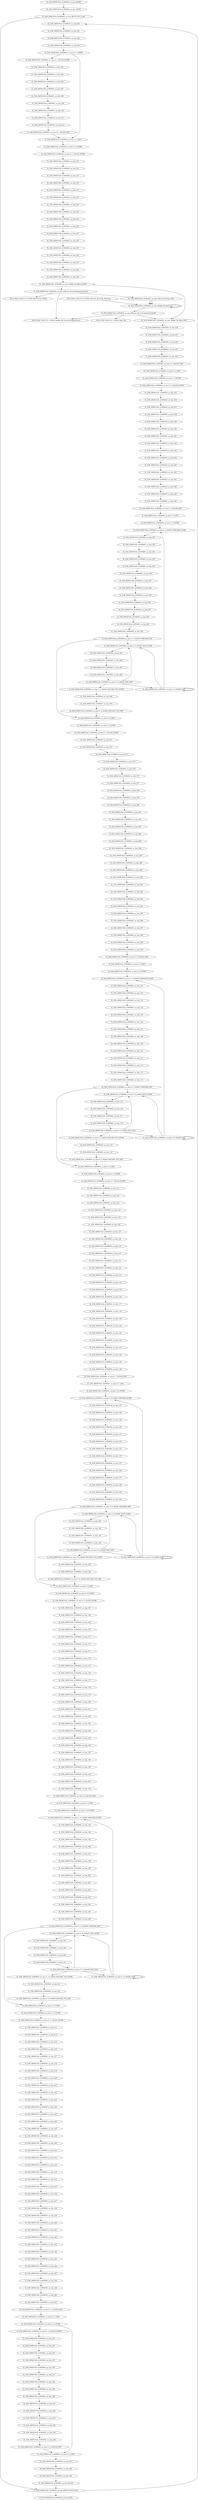 digraph g {
name="SL_ESR_DRYRUN20_2CRYRING_no_line";

graph[]

  "SL_ESR_DRYRUN20_2CRYRING_no_line_ALIGN" [type="blockalign", cpu="2", patentry="false", patexit="false", pattern="SL_ESR_DRYRUN20_2CRYRING_no_line", tperiod="10000", qlo="0", qhi="0", qil="0"];
  "SL_ESR_DRYRUN20_2CRYRING_no_line_000" [type="tmsg", cpu="2", patentry="false", patexit="false", pattern="SL_ESR_DRYRUN20_2CRYRING_no_line", toffs="0", gid="340", par="0xc0000000000", sid="12", bpid="32", evtno="255", beamin="false", bpcstart="false", fid="1", reqnobeam="0", vacc="0"];
  "SL_ESR_DRYRUN20_2CRYRING_no_line_REPCOUNT_FLOW" [type="flow", cpu="2", patentry="false", patexit="false", pattern="SL_ESR_DRYRUN20_2CRYRING_no_line", qty="0", toffs="0", tvalid="0", vabs="true"];
  "SL_ESR_DRYRUN20_2CRYRING_no_line_REPCOUNT_BLOCK" [type="block", cpu="2", patentry="false", patexit="false", pattern="SL_ESR_DRYRUN20_2CRYRING_no_line", tperiod="10000", qlo="1", qhi="0", qil="0"];
  "SL_ESR_DRYRUN20_2CRYRING_no_line_001" [type="tmsg", cpu="2", patentry="false", patexit="false", pattern="SL_ESR_DRYRUN20_2CRYRING_no_line", toffs="0", gid="340", par="0xc0000000000", sid="12", bpid="32", evtno="259", beamin="false", bpcstart="false", fid="1", reqnobeam="0", vacc="0"];
  "SL_ESR_DRYRUN20_2CRYRING_no_line_002" [type="tmsg", cpu="2", patentry="false", patexit="false", pattern="SL_ESR_DRYRUN20_2CRYRING_no_line", toffs="0", gid="341", par="0xc0000000000", sid="12", bpid="32", evtno="259", beamin="false", bpcstart="false", fid="1", reqnobeam="0", vacc="0"];
  "SL_ESR_DRYRUN20_2CRYRING_no_line_003" [type="tmsg", cpu="2", patentry="false", patexit="false", pattern="SL_ESR_DRYRUN20_2CRYRING_no_line", toffs="200000", gid="340", par="0xc0000000000", sid="12", bpid="32", evtno="245", beamin="false", bpcstart="false", fid="1", reqnobeam="0", vacc="0"];
  "SL_ESR_DRYRUN20_2CRYRING_no_line.C1.1_ENTRY" [type="block", cpu="2", patentry="false", patexit="false", pattern="SL_ESR_DRYRUN20_2CRYRING_no_line", tperiod="20000000", qlo="1", qhi="0", qil="0"];
  "SL_ESR_DRYRUN20_2CRYRING_no_line.C1.1_EXIT" [type="block", cpu="2", patentry="false", patexit="false", pattern="SL_ESR_DRYRUN20_2CRYRING_no_line", tperiod="10000", qlo="0", qhi="0", qil="0"];
  "SL_ESR_DRYRUN20_2CRYRING_no_line.C1.1_BLOCK_ENTRY" [type="block", cpu="2", patentry="false", patexit="false", pattern="SL_ESR_DRYRUN20_2CRYRING_no_line", tperiod="10000", qlo="0", qhi="0", qil="0"];
  "SL_ESR_DRYRUN20_2CRYRING_no_line_004" [type="tmsg", cpu="2", patentry="false", patexit="false", pattern="SL_ESR_DRYRUN20_2CRYRING_no_line", toffs="0", gid="340", par="0xc0000000000", sid="1", bpid="1", evtno="32", beamin="false", bpcstart="false", fid="1", reqnobeam="0", vacc="0"];
  "SL_ESR_DRYRUN20_2CRYRING_no_line_005" [type="tmsg", cpu="2", patentry="false", patexit="false", pattern="SL_ESR_DRYRUN20_2CRYRING_no_line", toffs="0", gid="340", par="0xc0000000000", sid="1", bpid="1", evtno="257", beamin="false", bpcstart="true", fid="1", reqnobeam="0", vacc="0"];
  "SL_ESR_DRYRUN20_2CRYRING_no_line_006" [type="tmsg", cpu="2", patentry="false", patexit="false", pattern="SL_ESR_DRYRUN20_2CRYRING_no_line", toffs="0", gid="341", par="0xc0000000000", sid="1", bpid="1", evtno="257", beamin="false", bpcstart="true", fid="1", reqnobeam="0", vacc="0"];
  "SL_ESR_DRYRUN20_2CRYRING_no_line_007" [type="tmsg", cpu="2", patentry="false", patexit="false", pattern="SL_ESR_DRYRUN20_2CRYRING_no_line", toffs="8", gid="340", par="0xc0000000000", sid="1", bpid="1", evtno="512", beamin="false", bpcstart="false", fid="1", reqnobeam="0", vacc="0"];
  "SL_ESR_DRYRUN20_2CRYRING_no_line_008" [type="tmsg", cpu="2", patentry="false", patexit="false", pattern="SL_ESR_DRYRUN20_2CRYRING_no_line", toffs="8", gid="341", par="0xc0000000000", sid="1", bpid="1", evtno="512", beamin="false", bpcstart="false", fid="1", reqnobeam="0", vacc="0"];
  "SL_ESR_DRYRUN20_2CRYRING_no_line_009" [type="tmsg", cpu="2", patentry="false", patexit="false", pattern="SL_ESR_DRYRUN20_2CRYRING_no_line", toffs="10000000", gid="340", par="0xc0000000000", sid="1", bpid="1", evtno="513", beamin="false", bpcstart="false", fid="1", reqnobeam="0", vacc="0"];
  "SL_ESR_DRYRUN20_2CRYRING_no_line_010" [type="tmsg", cpu="2", patentry="false", patexit="false", pattern="SL_ESR_DRYRUN20_2CRYRING_no_line", toffs="10000000", gid="341", par="0xc0000000000", sid="1", bpid="1", evtno="513", beamin="false", bpcstart="false", fid="1", reqnobeam="0", vacc="0"];
  "SL_ESR_DRYRUN20_2CRYRING_no_line_011" [type="tmsg", cpu="2", patentry="false", patexit="false", pattern="SL_ESR_DRYRUN20_2CRYRING_no_line", toffs="3167980000", gid="340", par="0xc0000000000", sid="1", bpid="1", evtno="55", beamin="false", bpcstart="false", fid="1", reqnobeam="0", vacc="0"];
  "SL_ESR_DRYRUN20_2CRYRING_no_line_012" [type="tmsg", cpu="2", patentry="false", patexit="false", pattern="SL_ESR_DRYRUN20_2CRYRING_no_line", toffs="3167999984", gid="340", par="0xc0000000000", sid="1", bpid="1", evtno="160", beamin="false", bpcstart="false", fid="1", reqnobeam="0", vacc="0"];
  "SL_ESR_DRYRUN20_2CRYRING_no_line.C1.1_BLOCK_EXIT" [type="block", cpu="2", patentry="false", patexit="false", pattern="SL_ESR_DRYRUN20_2CRYRING_no_line", tperiod="3168000000", qlo="0", qhi="0", qil="0"];
  "SL_ESR_DRYRUN20_2CRYRING_no_line.C1.2_ENTRY" [type="block", cpu="2", patentry="false", patexit="false", pattern="SL_ESR_DRYRUN20_2CRYRING_no_line", tperiod="10000", qlo="0", qhi="0", qil="0"];
  "SL_ESR_DRYRUN20_2CRYRING_no_line.C1.2_EXIT" [type="block", cpu="2", patentry="false", patexit="false", pattern="SL_ESR_DRYRUN20_2CRYRING_no_line", tperiod="10000", qlo="0", qhi="0", qil="0"];
  "SL_ESR_DRYRUN20_2CRYRING_no_line.C1.2_BLOCK_ENTRY" [type="block", cpu="2", patentry="false", patexit="false", pattern="SL_ESR_DRYRUN20_2CRYRING_no_line", tperiod="10000", qlo="0", qhi="0", qil="0"];
  "SL_ESR_DRYRUN20_2CRYRING_no_line_013" [type="tmsg", cpu="2", patentry="false", patexit="false", pattern="SL_ESR_DRYRUN20_2CRYRING_no_line", toffs="0", gid="340", par="0xc0000000000", sid="2", bpid="2", evtno="32", beamin="false", bpcstart="false", fid="1", reqnobeam="0", vacc="0"];
  "SL_ESR_DRYRUN20_2CRYRING_no_line_014" [type="tmsg", cpu="2", patentry="false", patexit="false", pattern="SL_ESR_DRYRUN20_2CRYRING_no_line", toffs="0", gid="340", par="0xc0000000000", sid="2", bpid="2", evtno="257", beamin="false", bpcstart="true", fid="1", reqnobeam="0", vacc="0"];
  "SL_ESR_DRYRUN20_2CRYRING_no_line_015" [type="tmsg", cpu="2", patentry="false", patexit="false", pattern="SL_ESR_DRYRUN20_2CRYRING_no_line", toffs="0", gid="341", par="0xc0000000000", sid="2", bpid="2", evtno="257", beamin="true", bpcstart="true", fid="1", reqnobeam="0", vacc="0"];
  "SL_ESR_DRYRUN20_2CRYRING_no_line_016" [type="tmsg", cpu="2", patentry="false", patexit="false", pattern="SL_ESR_DRYRUN20_2CRYRING_no_line", toffs="24", gid="340", par="0xc0000000000", sid="2", bpid="2", evtno="345", beamin="false", bpcstart="false", fid="1", reqnobeam="0", vacc="0"];
  "SL_ESR_DRYRUN20_2CRYRING_no_line_017" [type="tmsg", cpu="2", patentry="false", patexit="false", pattern="SL_ESR_DRYRUN20_2CRYRING_no_line", toffs="20000000", gid="340", par="0xc0000000000", sid="2", bpid="2", evtno="246", beamin="false", bpcstart="false", fid="1", reqnobeam="0", vacc="0"];
  "SL_ESR_DRYRUN20_2CRYRING_no_line_018" [type="tmsg", cpu="2", patentry="false", patexit="false", pattern="SL_ESR_DRYRUN20_2CRYRING_no_line", toffs="20000000", gid="340", par="0xc0000000000", sid="2", bpid="2", evtno="258", beamin="false", bpcstart="false", fid="1", reqnobeam="0", vacc="0"];
  "SL_ESR_DRYRUN20_2CRYRING_no_line_019" [type="tmsg", cpu="2", patentry="false", patexit="false", pattern="SL_ESR_DRYRUN20_2CRYRING_no_line", toffs="20000000", gid="341", par="0xc0000000000", sid="2", bpid="2", evtno="258", beamin="true", bpcstart="false", fid="1", reqnobeam="0", vacc="0"];
  "SL_ESR_DRYRUN20_2CRYRING_no_line_020" [type="tmsg", cpu="2", patentry="false", patexit="false", pattern="SL_ESR_DRYRUN20_2CRYRING_no_line", toffs="40000000", gid="340", par="0xc0000000000", sid="2", bpid="2", evtno="245", beamin="false", bpcstart="false", fid="1", reqnobeam="0", vacc="0"];
  "SL_ESR_DRYRUN20_2CRYRING_no_line_021" [type="tmsg", cpu="2", patentry="false", patexit="false", pattern="SL_ESR_DRYRUN20_2CRYRING_no_line", toffs="60000000", gid="340", par="0xc0000000000", sid="2", bpid="2", evtno="259", beamin="false", bpcstart="false", fid="1", reqnobeam="0", vacc="0"];
  "SL_ESR_DRYRUN20_2CRYRING_no_line_022" [type="tmsg", cpu="2", patentry="false", patexit="false", pattern="SL_ESR_DRYRUN20_2CRYRING_no_line", toffs="60000000", gid="341", par="0xc0000000000", sid="2", bpid="2", evtno="259", beamin="true", bpcstart="false", fid="1", reqnobeam="0", vacc="0"];
  "SL_ESR_DRYRUN20_2CRYRING_no_line_023" [type="tmsg", cpu="2", patentry="false", patexit="false", pattern="SL_ESR_DRYRUN20_2CRYRING_no_line", toffs="64000000", gid="340", par="0xc0000000000", sid="2", bpid="2", evtno="512", beamin="false", bpcstart="false", fid="1", reqnobeam="0", vacc="0"];
  "SL_ESR_DRYRUN20_2CRYRING_no_line_024" [type="tmsg", cpu="2", patentry="false", patexit="false", pattern="SL_ESR_DRYRUN20_2CRYRING_no_line", toffs="64000000", gid="341", par="0xc0000000000", sid="2", bpid="2", evtno="512", beamin="true", bpcstart="false", fid="1", reqnobeam="0", vacc="0"];
  "SL_ESR_DRYRUN20_2CRYRING_no_line_025" [type="tmsg", cpu="2", patentry="false", patexit="false", pattern="SL_ESR_DRYRUN20_2CRYRING_no_line", toffs="70000000", gid="340", par="0xc0000000000", sid="2", bpid="2", evtno="75", beamin="false", bpcstart="false", fid="1", reqnobeam="0", vacc="0"];
  "SL_ESR_DRYRUN20_2CRYRING_no_line_026" [type="tmsg", cpu="2", patentry="false", patexit="false", pattern="SL_ESR_DRYRUN20_2CRYRING_no_line", toffs="74000000", gid="340", par="0xc0000000000", sid="2", bpid="2", evtno="513", beamin="false", bpcstart="false", fid="1", reqnobeam="0", vacc="0"];
  "SL_ESR_DRYRUN20_2CRYRING_no_line_027" [type="tmsg", cpu="2", patentry="false", patexit="false", pattern="SL_ESR_DRYRUN20_2CRYRING_no_line", toffs="74000000", gid="341", par="0xc0000000000", sid="2", bpid="2", evtno="513", beamin="true", bpcstart="false", fid="1", reqnobeam="0", vacc="0"];
  "SL_ESR_DRYRUN20_2CRYRING_no_line_028" [type="tmsg", cpu="2", patentry="false", patexit="false", pattern="SL_ESR_DRYRUN20_2CRYRING_no_line", toffs="270000000", gid="340", par="0xc0000000000", sid="2", bpid="3", evtno="256", beamin="true", bpcstart="false", fid="1", reqnobeam="0", vacc="0"];
  "SL_ESR_DRYRUN20_2CRYRING_no_line_029" [type="tmsg", cpu="2", patentry="false", patexit="false", pattern="SL_ESR_DRYRUN20_2CRYRING_no_line", toffs="270000000", gid="341", par="0xc0000000000", sid="2", bpid="3", evtno="256", beamin="true", bpcstart="false", fid="1", reqnobeam="0", vacc="0"];
  "SL_ESR_DRYRUN20_2CRYRING_no_line_DMBlk_SR_BReq_ENTRY" [type="block", cpu="2", patentry="false", patexit="false", pattern="SL_ESR_DRYRUN20_2CRYRING_no_line", tperiod="3512020000", qlo="1", qhi="0", qil="0"];
  "SL_ESR_DRYRUN20_2CRYRING_no_line_DMCmd_SR_SwitchInjectionCtxOn" [type="switch", cpu="2", patentry="false", patexit="false", pattern="SL_ESR_DRYRUN20_2CRYRING_no_line", toffs="0"];
  "SL_ESR_DRYRUN20_2CRYRING_no_line_DMCmd_SR_Flow_Wait" [type="flow", cpu="2", patentry="false", patexit="false", pattern="SL_ESR_DRYRUN20_2CRYRING_no_line", qty="200000", toffs="0", tvalid="0", vabs="true"];
  "SL_ESR_DRYRUN20_2CRYRING_no_line_DMBlk_SR_WaitLoop" [type="block", cpu="2", patentry="false", patexit="false", pattern="SL_ESR_DRYRUN20_2CRYRING_no_line", tperiod="100000", qlo="1", qhi="1", qil="1"];
  "SL_ESR_DRYRUN20_2CRYRING_no_line_DMCmd_SR_SwitchInjectionCtxOff" [type="switch", cpu="2", patentry="false", patexit="false", pattern="SL_ESR_DRYRUN20_2CRYRING_no_line", toffs="0"];
  "SL_ESR_DRYRUN20_2CRYRING_no_line_DMBlk_SR_BReq_EXIT" [type="block", cpu="2", patentry="false", patexit="false", pattern="SL_ESR_DRYRUN20_2CRYRING_no_line", tperiod="10000", qlo="0", qhi="0", qil="0"];
  "SIS18_FAST_20210115_105259_DMBlk_SR_ExecuteOrSkipDecision" [];
  "SIS18_FAST_20210115_105259_REPCOUNT_FLOW" [];
  "SIS18_FAST_20210115_105259_Skip_000" [];
  "SIS18_FAST_20210115_105259_DMCmd_SR_Flush_WaitLoop" [];
  "SL_ESR_DRYRUN20_2CRYRING_no_line_030" [type="tmsg", cpu="2", patentry="false", patexit="false", pattern="SL_ESR_DRYRUN20_2CRYRING_no_line", toffs="0", gid="340", par="0xc0000000000", sid="2", bpid="3", evtno="47", beamin="true", bpcstart="false", fid="1", reqnobeam="0", vacc="0"];
  "SL_ESR_DRYRUN20_2CRYRING_no_line_031" [type="tmsg", cpu="2", patentry="false", patexit="false", pattern="SL_ESR_DRYRUN20_2CRYRING_no_line", toffs="22500000", gid="340", par="0xc0000000000", sid="2", bpid="3", evtno="521", beamin="true", bpcstart="false", fid="1", reqnobeam="0", vacc="0"];
  "SL_ESR_DRYRUN20_2CRYRING_no_line_032" [type="tmsg", cpu="2", patentry="false", patexit="false", pattern="SL_ESR_DRYRUN20_2CRYRING_no_line", toffs="35000000", gid="340", par="0xc0000000000", sid="2", bpid="3", evtno="49", beamin="true", bpcstart="false", fid="1", reqnobeam="0", vacc="0"];
  "SL_ESR_DRYRUN20_2CRYRING_no_line_033" [type="tmsg", cpu="2", patentry="false", patexit="false", pattern="SL_ESR_DRYRUN20_2CRYRING_no_line", toffs="109940000", gid="340", par="0xc0000000000", sid="2", bpid="3", evtno="51", beamin="true", bpcstart="false", fid="1", reqnobeam="0", vacc="0"];
  "SL_ESR_DRYRUN20_2CRYRING_no_line_034" [type="tmsg", cpu="2", patentry="false", patexit="false", pattern="SL_ESR_DRYRUN20_2CRYRING_no_line", toffs="109960000", gid="340", par="0xc0000000000", sid="2", bpid="3", evtno="55", beamin="true", bpcstart="false", fid="1", reqnobeam="0", vacc="0"];
  "SL_ESR_DRYRUN20_2CRYRING_no_line.C1.2_BLOCK_EXIT" [type="block", cpu="2", patentry="false", patexit="false", pattern="SL_ESR_DRYRUN20_2CRYRING_no_line", tperiod="109980000", qlo="0", qhi="0", qil="0"];
  "SL_ESR_DRYRUN20_2CRYRING_no_line.C1.3_ENTRY" [type="block", cpu="2", patentry="false", patexit="false", pattern="SL_ESR_DRYRUN20_2CRYRING_no_line", tperiod="10000", qlo="0", qhi="0", qil="0"];
  "SL_ESR_DRYRUN20_2CRYRING_no_line.C1.3_EXIT" [type="block", cpu="2", patentry="false", patexit="false", pattern="SL_ESR_DRYRUN20_2CRYRING_no_line", tperiod="10000", qlo="0", qhi="0", qil="0"];
  "SL_ESR_DRYRUN20_2CRYRING_no_line.C1.3_BLOCK_ENTRY" [type="block", cpu="2", patentry="false", patexit="false", pattern="SL_ESR_DRYRUN20_2CRYRING_no_line", tperiod="10000", qlo="0", qhi="0", qil="0"];
  "SL_ESR_DRYRUN20_2CRYRING_no_line_035" [type="tmsg", cpu="2", patentry="false", patexit="false", pattern="SL_ESR_DRYRUN20_2CRYRING_no_line", toffs="0", gid="340", par="0xc0000000000", sid="3", bpid="4", evtno="32", beamin="true", bpcstart="false", fid="1", reqnobeam="0", vacc="0"];
  "SL_ESR_DRYRUN20_2CRYRING_no_line_036" [type="tmsg", cpu="2", patentry="false", patexit="false", pattern="SL_ESR_DRYRUN20_2CRYRING_no_line", toffs="0", gid="340", par="0xc0000000000", sid="3", bpid="4", evtno="257", beamin="true", bpcstart="false", fid="1", reqnobeam="0", vacc="0"];
  "SL_ESR_DRYRUN20_2CRYRING_no_line_037" [type="tmsg", cpu="2", patentry="false", patexit="false", pattern="SL_ESR_DRYRUN20_2CRYRING_no_line", toffs="0", gid="341", par="0xc0000000000", sid="3", bpid="4", evtno="257", beamin="true", bpcstart="false", fid="1", reqnobeam="0", vacc="0"];
  "SL_ESR_DRYRUN20_2CRYRING_no_line_038" [type="tmsg", cpu="2", patentry="false", patexit="false", pattern="SL_ESR_DRYRUN20_2CRYRING_no_line", toffs="20000000", gid="340", par="0xc0000000000", sid="3", bpid="4", evtno="246", beamin="true", bpcstart="false", fid="1", reqnobeam="0", vacc="0"];
  "SL_ESR_DRYRUN20_2CRYRING_no_line_039" [type="tmsg", cpu="2", patentry="false", patexit="false", pattern="SL_ESR_DRYRUN20_2CRYRING_no_line", toffs="20000000", gid="340", par="0xc0000000000", sid="3", bpid="4", evtno="258", beamin="true", bpcstart="false", fid="1", reqnobeam="0", vacc="0"];
  "SL_ESR_DRYRUN20_2CRYRING_no_line_040" [type="tmsg", cpu="2", patentry="false", patexit="false", pattern="SL_ESR_DRYRUN20_2CRYRING_no_line", toffs="20000000", gid="341", par="0xc0000000000", sid="3", bpid="4", evtno="258", beamin="true", bpcstart="false", fid="1", reqnobeam="0", vacc="0"];
  "SL_ESR_DRYRUN20_2CRYRING_no_line_041" [type="tmsg", cpu="2", patentry="false", patexit="false", pattern="SL_ESR_DRYRUN20_2CRYRING_no_line", toffs="40000000", gid="340", par="0xc0000000000", sid="3", bpid="4", evtno="245", beamin="true", bpcstart="false", fid="1", reqnobeam="0", vacc="0"];
  "SL_ESR_DRYRUN20_2CRYRING_no_line_042" [type="tmsg", cpu="2", patentry="false", patexit="false", pattern="SL_ESR_DRYRUN20_2CRYRING_no_line", toffs="60000000", gid="340", par="0xc0000000000", sid="3", bpid="4", evtno="259", beamin="true", bpcstart="false", fid="1", reqnobeam="0", vacc="0"];
  "SL_ESR_DRYRUN20_2CRYRING_no_line_043" [type="tmsg", cpu="2", patentry="false", patexit="false", pattern="SL_ESR_DRYRUN20_2CRYRING_no_line", toffs="60000000", gid="341", par="0xc0000000000", sid="3", bpid="4", evtno="259", beamin="true", bpcstart="false", fid="1", reqnobeam="0", vacc="0"];
  "SL_ESR_DRYRUN20_2CRYRING_no_line_044" [type="tmsg", cpu="2", patentry="false", patexit="false", pattern="SL_ESR_DRYRUN20_2CRYRING_no_line", toffs="64000000", gid="340", par="0xc0000000000", sid="3", bpid="4", evtno="512", beamin="true", bpcstart="false", fid="1", reqnobeam="0", vacc="0"];
  "SL_ESR_DRYRUN20_2CRYRING_no_line_045" [type="tmsg", cpu="2", patentry="false", patexit="false", pattern="SL_ESR_DRYRUN20_2CRYRING_no_line", toffs="64000000", gid="341", par="0xc0000000000", sid="3", bpid="4", evtno="512", beamin="true", bpcstart="false", fid="1", reqnobeam="0", vacc="0"];
  "SL_ESR_DRYRUN20_2CRYRING_no_line_046" [type="tmsg", cpu="2", patentry="false", patexit="false", pattern="SL_ESR_DRYRUN20_2CRYRING_no_line", toffs="74000000", gid="340", par="0xc0000000000", sid="3", bpid="4", evtno="513", beamin="true", bpcstart="false", fid="1", reqnobeam="0", vacc="0"];
  "SL_ESR_DRYRUN20_2CRYRING_no_line_047" [type="tmsg", cpu="2", patentry="false", patexit="false", pattern="SL_ESR_DRYRUN20_2CRYRING_no_line", toffs="74000000", gid="341", par="0xc0000000000", sid="3", bpid="4", evtno="513", beamin="true", bpcstart="false", fid="1", reqnobeam="0", vacc="0"];
  "SL_ESR_DRYRUN20_2CRYRING_no_line_048" [type="tmsg", cpu="2", patentry="false", patexit="false", pattern="SL_ESR_DRYRUN20_2CRYRING_no_line", toffs="268500000", gid="340", par="0xc0000000000", sid="3", bpid="4", evtno="162", beamin="true", bpcstart="false", fid="1", reqnobeam="0", vacc="0"];
  "SL_ESR_DRYRUN20_2CRYRING_no_line_049" [type="tmsg", cpu="2", patentry="false", patexit="false", pattern="SL_ESR_DRYRUN20_2CRYRING_no_line", toffs="805500000", gid="340", par="0xc0000000000", sid="3", bpid="4", evtno="163", beamin="true", bpcstart="false", fid="1", reqnobeam="0", vacc="0"];
  "SL_ESR_DRYRUN20_2CRYRING_no_line_050" [type="tmsg", cpu="2", patentry="false", patexit="false", pattern="SL_ESR_DRYRUN20_2CRYRING_no_line", toffs="1073980000", gid="340", par="0xc0000000000", sid="3", bpid="4", evtno="55", beamin="true", bpcstart="false", fid="1", reqnobeam="0", vacc="0"];
  "SL_ESR_DRYRUN20_2CRYRING_no_line.C1.3_BLOCK_EXIT" [type="block", cpu="2", patentry="false", patexit="false", pattern="SL_ESR_DRYRUN20_2CRYRING_no_line", tperiod="1074000000", qlo="0", qhi="0", qil="0"];
  "SL_ESR_DRYRUN20_2CRYRING_no_line.C1.4_ENTRY" [type="block", cpu="2", patentry="false", patexit="false", pattern="SL_ESR_DRYRUN20_2CRYRING_no_line", tperiod="10000", qlo="0", qhi="0", qil="0"];
  "SL_ESR_DRYRUN20_2CRYRING_no_line.C1.4_EXIT" [type="block", cpu="2", patentry="false", patexit="false", pattern="SL_ESR_DRYRUN20_2CRYRING_no_line", tperiod="10000", qlo="0", qhi="0", qil="0"];
  "SL_ESR_DRYRUN20_2CRYRING_no_line.C1.4_MANIP_PERFORM_ENTRY" [type="block", cpu="2", patentry="false", patexit="false", pattern="SL_ESR_DRYRUN20_2CRYRING_no_line", tperiod="10000", qlo="0", qhi="0", qil="0"];
  "SL_ESR_DRYRUN20_2CRYRING_no_line_051" [type="tmsg", cpu="2", patentry="false", patexit="false", pattern="SL_ESR_DRYRUN20_2CRYRING_no_line", toffs="0", gid="340", par="0xc0000000000", sid="4", bpid="5", evtno="32", beamin="true", bpcstart="false", fid="1", reqnobeam="0", vacc="0"];
  "SL_ESR_DRYRUN20_2CRYRING_no_line_052" [type="tmsg", cpu="2", patentry="false", patexit="false", pattern="SL_ESR_DRYRUN20_2CRYRING_no_line", toffs="0", gid="340", par="0xc0000000000", sid="4", bpid="5", evtno="257", beamin="true", bpcstart="false", fid="1", reqnobeam="0", vacc="0"];
  "SL_ESR_DRYRUN20_2CRYRING_no_line_053" [type="tmsg", cpu="2", patentry="false", patexit="false", pattern="SL_ESR_DRYRUN20_2CRYRING_no_line", toffs="0", gid="341", par="0xc0000000000", sid="4", bpid="5", evtno="257", beamin="true", bpcstart="false", fid="1", reqnobeam="0", vacc="0"];
  "SL_ESR_DRYRUN20_2CRYRING_no_line_054" [type="tmsg", cpu="2", patentry="false", patexit="false", pattern="SL_ESR_DRYRUN20_2CRYRING_no_line", toffs="20000000", gid="340", par="0xc0000000000", sid="4", bpid="5", evtno="246", beamin="true", bpcstart="false", fid="1", reqnobeam="0", vacc="0"];
  "SL_ESR_DRYRUN20_2CRYRING_no_line_055" [type="tmsg", cpu="2", patentry="false", patexit="false", pattern="SL_ESR_DRYRUN20_2CRYRING_no_line", toffs="20000000", gid="340", par="0xc0000000000", sid="4", bpid="5", evtno="258", beamin="true", bpcstart="false", fid="1", reqnobeam="0", vacc="0"];
  "SL_ESR_DRYRUN20_2CRYRING_no_line_056" [type="tmsg", cpu="2", patentry="false", patexit="false", pattern="SL_ESR_DRYRUN20_2CRYRING_no_line", toffs="20000000", gid="341", par="0xc0000000000", sid="4", bpid="5", evtno="258", beamin="true", bpcstart="false", fid="1", reqnobeam="0", vacc="0"];
  "SL_ESR_DRYRUN20_2CRYRING_no_line_057" [type="tmsg", cpu="2", patentry="false", patexit="false", pattern="SL_ESR_DRYRUN20_2CRYRING_no_line", toffs="40000000", gid="340", par="0xc0000000000", sid="4", bpid="5", evtno="245", beamin="true", bpcstart="false", fid="1", reqnobeam="0", vacc="0"];
  "SL_ESR_DRYRUN20_2CRYRING_no_line_058" [type="tmsg", cpu="2", patentry="false", patexit="false", pattern="SL_ESR_DRYRUN20_2CRYRING_no_line", toffs="60000000", gid="340", par="0xc0000000000", sid="4", bpid="5", evtno="259", beamin="true", bpcstart="false", fid="1", reqnobeam="0", vacc="0"];
  "SL_ESR_DRYRUN20_2CRYRING_no_line_059" [type="tmsg", cpu="2", patentry="false", patexit="false", pattern="SL_ESR_DRYRUN20_2CRYRING_no_line", toffs="60000000", gid="341", par="0xc0000000000", sid="4", bpid="5", evtno="259", beamin="true", bpcstart="false", fid="1", reqnobeam="0", vacc="0"];
  "SL_ESR_DRYRUN20_2CRYRING_no_line_060" [type="tmsg", cpu="2", patentry="false", patexit="false", pattern="SL_ESR_DRYRUN20_2CRYRING_no_line", toffs="64000000", gid="340", par="0xc0000000000", sid="4", bpid="5", evtno="512", beamin="true", bpcstart="false", fid="1", reqnobeam="0", vacc="0"];
  "SL_ESR_DRYRUN20_2CRYRING_no_line_061" [type="tmsg", cpu="2", patentry="false", patexit="false", pattern="SL_ESR_DRYRUN20_2CRYRING_no_line", toffs="64000000", gid="341", par="0xc0000000000", sid="4", bpid="5", evtno="512", beamin="true", bpcstart="false", fid="1", reqnobeam="0", vacc="0"];
  "SL_ESR_DRYRUN20_2CRYRING_no_line_062" [type="tmsg", cpu="2", patentry="false", patexit="false", pattern="SL_ESR_DRYRUN20_2CRYRING_no_line", toffs="74000000", gid="340", par="0xc0000000000", sid="4", bpid="5", evtno="513", beamin="true", bpcstart="false", fid="1", reqnobeam="0", vacc="0"];
  "SL_ESR_DRYRUN20_2CRYRING_no_line_063" [type="tmsg", cpu="2", patentry="false", patexit="false", pattern="SL_ESR_DRYRUN20_2CRYRING_no_line", toffs="74000000", gid="341", par="0xc0000000000", sid="4", bpid="5", evtno="513", beamin="true", bpcstart="false", fid="1", reqnobeam="0", vacc="0"];
  "SL_ESR_DRYRUN20_2CRYRING_no_line_064" [type="tmsg", cpu="2", patentry="false", patexit="false", pattern="SL_ESR_DRYRUN20_2CRYRING_no_line", toffs="309980000", gid="340", par="0xc0000000000", sid="4", bpid="5", evtno="55", beamin="true", bpcstart="false", fid="1", reqnobeam="0", vacc="0"];
  "SL_ESR_DRYRUN20_2CRYRING_no_line.C1.4_MANIP_PERFORM_EXIT" [type="block", cpu="2", patentry="false", patexit="false", pattern="SL_ESR_DRYRUN20_2CRYRING_no_line", tperiod="310000000", qlo="1", qhi="0", qil="0"];
  "SL_ESR_DRYRUN20_2CRYRING_no_line.C1.4_MANIP_WAIT_ENTRY" [type="block", cpu="2", patentry="false", patexit="false", pattern="SL_ESR_DRYRUN20_2CRYRING_no_line", tperiod="10000", qlo="0", qhi="0", qil="0"];
  "SL_ESR_DRYRUN20_2CRYRING_no_line_065" [type="tmsg", cpu="2", patentry="false", patexit="false", pattern="SL_ESR_DRYRUN20_2CRYRING_no_line", toffs="0", gid="340", par="0xc0000000000", sid="4", bpid="6", evtno="256", beamin="true", bpcstart="false", fid="1", reqnobeam="0", vacc="0"];
  "SL_ESR_DRYRUN20_2CRYRING_no_line_066" [type="tmsg", cpu="2", patentry="false", patexit="false", pattern="SL_ESR_DRYRUN20_2CRYRING_no_line", toffs="0", gid="341", par="0xc0000000000", sid="4", bpid="6", evtno="256", beamin="true", bpcstart="false", fid="1", reqnobeam="0", vacc="0"];
  "SL_ESR_DRYRUN20_2CRYRING_no_line_067" [type="tmsg", cpu="2", patentry="false", patexit="false", pattern="SL_ESR_DRYRUN20_2CRYRING_no_line", toffs="20000000", gid="340", par="0xc0000000000", sid="4", bpid="6", evtno="258", beamin="true", bpcstart="false", fid="1", reqnobeam="0", vacc="0"];
  "SL_ESR_DRYRUN20_2CRYRING_no_line_068" [type="tmsg", cpu="2", patentry="false", patexit="false", pattern="SL_ESR_DRYRUN20_2CRYRING_no_line", toffs="20000000", gid="341", par="0xc0000000000", sid="4", bpid="6", evtno="258", beamin="true", bpcstart="false", fid="1", reqnobeam="0", vacc="0"];
  "SL_ESR_DRYRUN20_2CRYRING_no_line.C1.4_MANIP_WAIT_EXIT" [type="block", cpu="2", patentry="false", patexit="false", pattern="SL_ESR_DRYRUN20_2CRYRING_no_line", tperiod="270000000", qlo="1", qhi="0", qil="0"];
  "SL_ESR_DRYRUN20_2CRYRING_no_line.C1.4_MANIP_SAFE" [type="block", cpu="2", patentry="false", patexit="false", pattern="SL_ESR_DRYRUN20_2CRYRING_no_line", tperiod="10000000", qlo="1", qhi="0", qil="0"];
  "SL_ESR_DRYRUN20_2CRYRING_no_line.C1.4_MANIP_RESTART_FGS_ENTRY" [type="block", cpu="2", patentry="false", patexit="false", pattern="SL_ESR_DRYRUN20_2CRYRING_no_line", tperiod="10000", qlo="0", qhi="0", qil="0"];
  "SL_ESR_DRYRUN20_2CRYRING_no_line_069" [type="tmsg", cpu="2", patentry="false", patexit="false", pattern="SL_ESR_DRYRUN20_2CRYRING_no_line", toffs="0", gid="340", par="0xc0000000000", sid="4", bpid="7", evtno="256", beamin="true", bpcstart="false", fid="1", reqnobeam="0", vacc="0"];
  "SL_ESR_DRYRUN20_2CRYRING_no_line_070" [type="tmsg", cpu="2", patentry="false", patexit="false", pattern="SL_ESR_DRYRUN20_2CRYRING_no_line", toffs="0", gid="341", par="0xc0000000000", sid="4", bpid="7", evtno="256", beamin="true", bpcstart="false", fid="1", reqnobeam="0", vacc="0"];
  "SL_ESR_DRYRUN20_2CRYRING_no_line.C1.4_MANIP_RESTART_FGS_EXIT" [type="block", cpu="2", patentry="false", patexit="false", pattern="SL_ESR_DRYRUN20_2CRYRING_no_line", tperiod="206000000", qlo="0", qhi="0", qil="0"];
  "SL_ESR_DRYRUN20_2CRYRING_no_line.C1.5_ENTRY" [type="block", cpu="2", patentry="false", patexit="false", pattern="SL_ESR_DRYRUN20_2CRYRING_no_line", tperiod="10000", qlo="0", qhi="0", qil="0"];
  "SL_ESR_DRYRUN20_2CRYRING_no_line.C1.5_EXIT" [type="block", cpu="2", patentry="false", patexit="false", pattern="SL_ESR_DRYRUN20_2CRYRING_no_line", tperiod="10000", qlo="0", qhi="0", qil="0"];
  "SL_ESR_DRYRUN20_2CRYRING_no_line.C1.5_BLOCK_ENTRY" [type="block", cpu="2", patentry="false", patexit="false", pattern="SL_ESR_DRYRUN20_2CRYRING_no_line", tperiod="10000", qlo="0", qhi="0", qil="0"];
  "SL_ESR_DRYRUN20_2CRYRING_no_line_071" [type="tmsg", cpu="2", patentry="false", patexit="false", pattern="SL_ESR_DRYRUN20_2CRYRING_no_line", toffs="0", gid="340", par="0xc0000000000", sid="5", bpid="8", evtno="32", beamin="true", bpcstart="false", fid="1", reqnobeam="0", vacc="0"];
  "SL_ESR_DRYRUN20_2CRYRING_no_line_072" [type="tmsg", cpu="2", patentry="false", patexit="false", pattern="SL_ESR_DRYRUN20_2CRYRING_no_line", toffs="0", gid="340", par="0xc0000000000", sid="5", bpid="8", evtno="257", beamin="true", bpcstart="false", fid="1", reqnobeam="0", vacc="0"];
  "SL_ESR_DRYRUN20_2CRYRING_no_line_073" [type="tmsg", cpu="2", patentry="false", patexit="false", pattern="SL_ESR_DRYRUN20_2CRYRING_no_line", toffs="0", gid="341", par="0xc0000000000", sid="5", bpid="8", evtno="257", beamin="true", bpcstart="false", fid="1", reqnobeam="0", vacc="0"];
  "SL_ESR_DRYRUN20_2CRYRING_no_line_074" [type="tmsg", cpu="2", patentry="false", patexit="false", pattern="SL_ESR_DRYRUN20_2CRYRING_no_line", toffs="20000000", gid="340", par="0xc0000000000", sid="5", bpid="8", evtno="246", beamin="true", bpcstart="false", fid="1", reqnobeam="0", vacc="0"];
  "SL_ESR_DRYRUN20_2CRYRING_no_line_075" [type="tmsg", cpu="2", patentry="false", patexit="false", pattern="SL_ESR_DRYRUN20_2CRYRING_no_line", toffs="20000000", gid="340", par="0xc0000000000", sid="5", bpid="8", evtno="258", beamin="true", bpcstart="false", fid="1", reqnobeam="0", vacc="0"];
  "SL_ESR_DRYRUN20_2CRYRING_no_line_076" [type="tmsg", cpu="2", patentry="false", patexit="false", pattern="SL_ESR_DRYRUN20_2CRYRING_no_line", toffs="20000000", gid="341", par="0xc0000000000", sid="5", bpid="8", evtno="258", beamin="true", bpcstart="false", fid="1", reqnobeam="0", vacc="0"];
  "SL_ESR_DRYRUN20_2CRYRING_no_line_077" [type="tmsg", cpu="2", patentry="false", patexit="false", pattern="SL_ESR_DRYRUN20_2CRYRING_no_line", toffs="40000000", gid="340", par="0xc0000000000", sid="5", bpid="8", evtno="245", beamin="true", bpcstart="false", fid="1", reqnobeam="0", vacc="0"];
  "SL_ESR_DRYRUN20_2CRYRING_no_line_078" [type="tmsg", cpu="2", patentry="false", patexit="false", pattern="SL_ESR_DRYRUN20_2CRYRING_no_line", toffs="60000000", gid="340", par="0xc0000000000", sid="5", bpid="8", evtno="259", beamin="true", bpcstart="false", fid="1", reqnobeam="0", vacc="0"];
  "SL_ESR_DRYRUN20_2CRYRING_no_line_079" [type="tmsg", cpu="2", patentry="false", patexit="false", pattern="SL_ESR_DRYRUN20_2CRYRING_no_line", toffs="60000000", gid="341", par="0xc0000000000", sid="5", bpid="8", evtno="259", beamin="true", bpcstart="false", fid="1", reqnobeam="0", vacc="0"];
  "SL_ESR_DRYRUN20_2CRYRING_no_line_080" [type="tmsg", cpu="2", patentry="false", patexit="false", pattern="SL_ESR_DRYRUN20_2CRYRING_no_line", toffs="64000000", gid="340", par="0xc0000000000", sid="5", bpid="8", evtno="512", beamin="true", bpcstart="false", fid="1", reqnobeam="0", vacc="0"];
  "SL_ESR_DRYRUN20_2CRYRING_no_line_081" [type="tmsg", cpu="2", patentry="false", patexit="false", pattern="SL_ESR_DRYRUN20_2CRYRING_no_line", toffs="64000000", gid="341", par="0xc0000000000", sid="5", bpid="8", evtno="512", beamin="true", bpcstart="false", fid="1", reqnobeam="0", vacc="0"];
  "SL_ESR_DRYRUN20_2CRYRING_no_line_082" [type="tmsg", cpu="2", patentry="false", patexit="false", pattern="SL_ESR_DRYRUN20_2CRYRING_no_line", toffs="74000000", gid="340", par="0xc0000000000", sid="5", bpid="8", evtno="513", beamin="true", bpcstart="false", fid="1", reqnobeam="0", vacc="0"];
  "SL_ESR_DRYRUN20_2CRYRING_no_line_083" [type="tmsg", cpu="2", patentry="false", patexit="false", pattern="SL_ESR_DRYRUN20_2CRYRING_no_line", toffs="74000000", gid="341", par="0xc0000000000", sid="5", bpid="8", evtno="513", beamin="true", bpcstart="false", fid="1", reqnobeam="0", vacc="0"];
  "SL_ESR_DRYRUN20_2CRYRING_no_line_084" [type="tmsg", cpu="2", patentry="false", patexit="false", pattern="SL_ESR_DRYRUN20_2CRYRING_no_line", toffs="138000000", gid="340", par="0xc0000000000", sid="5", bpid="9", evtno="256", beamin="true", bpcstart="false", fid="1", reqnobeam="0", vacc="0"];
  "SL_ESR_DRYRUN20_2CRYRING_no_line_085" [type="tmsg", cpu="2", patentry="false", patexit="false", pattern="SL_ESR_DRYRUN20_2CRYRING_no_line", toffs="138000000", gid="341", par="0xc0000000000", sid="5", bpid="9", evtno="256", beamin="true", bpcstart="false", fid="1", reqnobeam="0", vacc="0"];
  "SL_ESR_DRYRUN20_2CRYRING_no_line_086" [type="tmsg", cpu="2", patentry="false", patexit="false", pattern="SL_ESR_DRYRUN20_2CRYRING_no_line", toffs="138000008", gid="340", par="0xc0000000000", sid="5", bpid="9", evtno="512", beamin="true", bpcstart="false", fid="1", reqnobeam="0", vacc="0"];
  "SL_ESR_DRYRUN20_2CRYRING_no_line_087" [type="tmsg", cpu="2", patentry="false", patexit="false", pattern="SL_ESR_DRYRUN20_2CRYRING_no_line", toffs="138000008", gid="341", par="0xc0000000000", sid="5", bpid="9", evtno="512", beamin="true", bpcstart="false", fid="1", reqnobeam="0", vacc="0"];
  "SL_ESR_DRYRUN20_2CRYRING_no_line_088" [type="tmsg", cpu="2", patentry="false", patexit="false", pattern="SL_ESR_DRYRUN20_2CRYRING_no_line", toffs="348000000", gid="340", par="0xc0000000000", sid="5", bpid="10", evtno="256", beamin="true", bpcstart="false", fid="1", reqnobeam="0", vacc="0"];
  "SL_ESR_DRYRUN20_2CRYRING_no_line_089" [type="tmsg", cpu="2", patentry="false", patexit="false", pattern="SL_ESR_DRYRUN20_2CRYRING_no_line", toffs="348000000", gid="341", par="0xc0000000000", sid="5", bpid="10", evtno="256", beamin="false", bpcstart="false", fid="1", reqnobeam="0", vacc="0"];
  "SL_ESR_DRYRUN20_2CRYRING_no_line_090" [type="tmsg", cpu="2", patentry="false", patexit="false", pattern="SL_ESR_DRYRUN20_2CRYRING_no_line", toffs="348000008", gid="340", par="0xc0000000000", sid="5", bpid="10", evtno="512", beamin="true", bpcstart="false", fid="1", reqnobeam="0", vacc="0"];
  "SL_ESR_DRYRUN20_2CRYRING_no_line_091" [type="tmsg", cpu="2", patentry="false", patexit="false", pattern="SL_ESR_DRYRUN20_2CRYRING_no_line", toffs="348000008", gid="341", par="0xc0000000000", sid="5", bpid="10", evtno="512", beamin="false", bpcstart="false", fid="1", reqnobeam="0", vacc="0"];
  "SL_ESR_DRYRUN20_2CRYRING_no_line_092" [type="tmsg", cpu="2", patentry="false", patexit="false", pattern="SL_ESR_DRYRUN20_2CRYRING_no_line", toffs="348000016", gid="340", par="0xc0000000000", sid="5", bpid="10", evtno="161", beamin="true", bpcstart="false", fid="1", reqnobeam="0", vacc="0"];
  "SL_ESR_DRYRUN20_2CRYRING_no_line_093" [type="tmsg", cpu="2", patentry="false", patexit="false", pattern="SL_ESR_DRYRUN20_2CRYRING_no_line", toffs="453999984", gid="340", par="0xc0000000000", sid="5", bpid="10", evtno="160", beamin="true", bpcstart="false", fid="1", reqnobeam="0", vacc="0"];
  "SL_ESR_DRYRUN20_2CRYRING_no_line_094" [type="tmsg", cpu="2", patentry="false", patexit="false", pattern="SL_ESR_DRYRUN20_2CRYRING_no_line", toffs="454000000", gid="340", par="0xc0000000000", sid="5", bpid="11", evtno="256", beamin="true", bpcstart="false", fid="1", reqnobeam="0", vacc="0"];
  "SL_ESR_DRYRUN20_2CRYRING_no_line_095" [type="tmsg", cpu="2", patentry="false", patexit="false", pattern="SL_ESR_DRYRUN20_2CRYRING_no_line", toffs="454000000", gid="341", par="0xc0000000000", sid="5", bpid="11", evtno="256", beamin="true", bpcstart="false", fid="1", reqnobeam="0", vacc="0"];
  "SL_ESR_DRYRUN20_2CRYRING_no_line_096" [type="tmsg", cpu="2", patentry="false", patexit="false", pattern="SL_ESR_DRYRUN20_2CRYRING_no_line", toffs="454000008", gid="340", par="0xc0000000000", sid="5", bpid="11", evtno="512", beamin="true", bpcstart="false", fid="1", reqnobeam="0", vacc="0"];
  "SL_ESR_DRYRUN20_2CRYRING_no_line_097" [type="tmsg", cpu="2", patentry="false", patexit="false", pattern="SL_ESR_DRYRUN20_2CRYRING_no_line", toffs="454000008", gid="341", par="0xc0000000000", sid="5", bpid="11", evtno="512", beamin="true", bpcstart="false", fid="1", reqnobeam="0", vacc="0"];
  "SL_ESR_DRYRUN20_2CRYRING_no_line_098" [type="tmsg", cpu="2", patentry="false", patexit="false", pattern="SL_ESR_DRYRUN20_2CRYRING_no_line", toffs="706500000", gid="340", par="0xc0000000000", sid="5", bpid="11", evtno="162", beamin="true", bpcstart="false", fid="1", reqnobeam="0", vacc="0"];
  "SL_ESR_DRYRUN20_2CRYRING_no_line_099" [type="tmsg", cpu="2", patentry="false", patexit="false", pattern="SL_ESR_DRYRUN20_2CRYRING_no_line", toffs="1211500000", gid="340", par="0xc0000000000", sid="5", bpid="11", evtno="163", beamin="true", bpcstart="false", fid="1", reqnobeam="0", vacc="0"];
  "SL_ESR_DRYRUN20_2CRYRING_no_line_100" [type="tmsg", cpu="2", patentry="false", patexit="false", pattern="SL_ESR_DRYRUN20_2CRYRING_no_line", toffs="1463980000", gid="340", par="0xc0000000000", sid="5", bpid="11", evtno="55", beamin="true", bpcstart="false", fid="1", reqnobeam="0", vacc="0"];
  "SL_ESR_DRYRUN20_2CRYRING_no_line.C1.5_BLOCK_EXIT" [type="block", cpu="2", patentry="false", patexit="false", pattern="SL_ESR_DRYRUN20_2CRYRING_no_line", tperiod="1464000000", qlo="0", qhi="0", qil="0"];
  "SL_ESR_DRYRUN20_2CRYRING_no_line.C1.6_ENTRY" [type="block", cpu="2", patentry="false", patexit="false", pattern="SL_ESR_DRYRUN20_2CRYRING_no_line", tperiod="10000", qlo="0", qhi="0", qil="0"];
  "SL_ESR_DRYRUN20_2CRYRING_no_line.C1.6_EXIT" [type="block", cpu="2", patentry="false", patexit="false", pattern="SL_ESR_DRYRUN20_2CRYRING_no_line", tperiod="10000", qlo="0", qhi="0", qil="0"];
  "SL_ESR_DRYRUN20_2CRYRING_no_line.C1.6_MANIP_PERFORM_ENTRY" [type="block", cpu="2", patentry="false", patexit="false", pattern="SL_ESR_DRYRUN20_2CRYRING_no_line", tperiod="10000", qlo="0", qhi="0", qil="0"];
  "SL_ESR_DRYRUN20_2CRYRING_no_line_101" [type="tmsg", cpu="2", patentry="false", patexit="false", pattern="SL_ESR_DRYRUN20_2CRYRING_no_line", toffs="0", gid="340", par="0xc0000000000", sid="6", bpid="12", evtno="32", beamin="true", bpcstart="false", fid="1", reqnobeam="0", vacc="0"];
  "SL_ESR_DRYRUN20_2CRYRING_no_line_102" [type="tmsg", cpu="2", patentry="false", patexit="false", pattern="SL_ESR_DRYRUN20_2CRYRING_no_line", toffs="0", gid="340", par="0xc0000000000", sid="6", bpid="12", evtno="257", beamin="true", bpcstart="false", fid="1", reqnobeam="0", vacc="0"];
  "SL_ESR_DRYRUN20_2CRYRING_no_line_103" [type="tmsg", cpu="2", patentry="false", patexit="false", pattern="SL_ESR_DRYRUN20_2CRYRING_no_line", toffs="0", gid="341", par="0xc0000000000", sid="6", bpid="12", evtno="257", beamin="true", bpcstart="false", fid="1", reqnobeam="0", vacc="0"];
  "SL_ESR_DRYRUN20_2CRYRING_no_line_104" [type="tmsg", cpu="2", patentry="false", patexit="false", pattern="SL_ESR_DRYRUN20_2CRYRING_no_line", toffs="20000000", gid="340", par="0xc0000000000", sid="6", bpid="12", evtno="246", beamin="true", bpcstart="false", fid="1", reqnobeam="0", vacc="0"];
  "SL_ESR_DRYRUN20_2CRYRING_no_line_105" [type="tmsg", cpu="2", patentry="false", patexit="false", pattern="SL_ESR_DRYRUN20_2CRYRING_no_line", toffs="20000000", gid="340", par="0xc0000000000", sid="6", bpid="12", evtno="258", beamin="true", bpcstart="false", fid="1", reqnobeam="0", vacc="0"];
  "SL_ESR_DRYRUN20_2CRYRING_no_line_106" [type="tmsg", cpu="2", patentry="false", patexit="false", pattern="SL_ESR_DRYRUN20_2CRYRING_no_line", toffs="20000000", gid="341", par="0xc0000000000", sid="6", bpid="12", evtno="258", beamin="true", bpcstart="false", fid="1", reqnobeam="0", vacc="0"];
  "SL_ESR_DRYRUN20_2CRYRING_no_line_107" [type="tmsg", cpu="2", patentry="false", patexit="false", pattern="SL_ESR_DRYRUN20_2CRYRING_no_line", toffs="40000000", gid="340", par="0xc0000000000", sid="6", bpid="12", evtno="245", beamin="true", bpcstart="false", fid="1", reqnobeam="0", vacc="0"];
  "SL_ESR_DRYRUN20_2CRYRING_no_line_108" [type="tmsg", cpu="2", patentry="false", patexit="false", pattern="SL_ESR_DRYRUN20_2CRYRING_no_line", toffs="60000000", gid="340", par="0xc0000000000", sid="6", bpid="12", evtno="259", beamin="true", bpcstart="false", fid="1", reqnobeam="0", vacc="0"];
  "SL_ESR_DRYRUN20_2CRYRING_no_line_109" [type="tmsg", cpu="2", patentry="false", patexit="false", pattern="SL_ESR_DRYRUN20_2CRYRING_no_line", toffs="60000000", gid="341", par="0xc0000000000", sid="6", bpid="12", evtno="259", beamin="true", bpcstart="false", fid="1", reqnobeam="0", vacc="0"];
  "SL_ESR_DRYRUN20_2CRYRING_no_line_110" [type="tmsg", cpu="2", patentry="false", patexit="false", pattern="SL_ESR_DRYRUN20_2CRYRING_no_line", toffs="64000000", gid="340", par="0xc0000000000", sid="6", bpid="12", evtno="512", beamin="true", bpcstart="false", fid="1", reqnobeam="0", vacc="0"];
  "SL_ESR_DRYRUN20_2CRYRING_no_line_111" [type="tmsg", cpu="2", patentry="false", patexit="false", pattern="SL_ESR_DRYRUN20_2CRYRING_no_line", toffs="64000000", gid="341", par="0xc0000000000", sid="6", bpid="12", evtno="512", beamin="true", bpcstart="false", fid="1", reqnobeam="0", vacc="0"];
  "SL_ESR_DRYRUN20_2CRYRING_no_line_112" [type="tmsg", cpu="2", patentry="false", patexit="false", pattern="SL_ESR_DRYRUN20_2CRYRING_no_line", toffs="74000000", gid="340", par="0xc0000000000", sid="6", bpid="12", evtno="513", beamin="true", bpcstart="false", fid="1", reqnobeam="0", vacc="0"];
  "SL_ESR_DRYRUN20_2CRYRING_no_line_113" [type="tmsg", cpu="2", patentry="false", patexit="false", pattern="SL_ESR_DRYRUN20_2CRYRING_no_line", toffs="74000000", gid="341", par="0xc0000000000", sid="6", bpid="12", evtno="513", beamin="true", bpcstart="false", fid="1", reqnobeam="0", vacc="0"];
  "SL_ESR_DRYRUN20_2CRYRING_no_line_114" [type="tmsg", cpu="2", patentry="false", patexit="false", pattern="SL_ESR_DRYRUN20_2CRYRING_no_line", toffs="309980000", gid="340", par="0xc0000000000", sid="6", bpid="12", evtno="55", beamin="true", bpcstart="false", fid="1", reqnobeam="0", vacc="0"];
  "SL_ESR_DRYRUN20_2CRYRING_no_line.C1.6_MANIP_PERFORM_EXIT" [type="block", cpu="2", patentry="false", patexit="false", pattern="SL_ESR_DRYRUN20_2CRYRING_no_line", tperiod="310000000", qlo="1", qhi="0", qil="0"];
  "SL_ESR_DRYRUN20_2CRYRING_no_line.C1.6_MANIP_WAIT_ENTRY" [type="block", cpu="2", patentry="false", patexit="false", pattern="SL_ESR_DRYRUN20_2CRYRING_no_line", tperiod="10000", qlo="0", qhi="0", qil="0"];
  "SL_ESR_DRYRUN20_2CRYRING_no_line_115" [type="tmsg", cpu="2", patentry="false", patexit="false", pattern="SL_ESR_DRYRUN20_2CRYRING_no_line", toffs="0", gid="340", par="0xc0000000000", sid="6", bpid="13", evtno="256", beamin="true", bpcstart="false", fid="1", reqnobeam="0", vacc="0"];
  "SL_ESR_DRYRUN20_2CRYRING_no_line_116" [type="tmsg", cpu="2", patentry="false", patexit="false", pattern="SL_ESR_DRYRUN20_2CRYRING_no_line", toffs="0", gid="341", par="0xc0000000000", sid="6", bpid="13", evtno="256", beamin="true", bpcstart="false", fid="1", reqnobeam="0", vacc="0"];
  "SL_ESR_DRYRUN20_2CRYRING_no_line_117" [type="tmsg", cpu="2", patentry="false", patexit="false", pattern="SL_ESR_DRYRUN20_2CRYRING_no_line", toffs="20000000", gid="340", par="0xc0000000000", sid="6", bpid="13", evtno="258", beamin="true", bpcstart="false", fid="1", reqnobeam="0", vacc="0"];
  "SL_ESR_DRYRUN20_2CRYRING_no_line_118" [type="tmsg", cpu="2", patentry="false", patexit="false", pattern="SL_ESR_DRYRUN20_2CRYRING_no_line", toffs="20000000", gid="341", par="0xc0000000000", sid="6", bpid="13", evtno="258", beamin="true", bpcstart="false", fid="1", reqnobeam="0", vacc="0"];
  "SL_ESR_DRYRUN20_2CRYRING_no_line.C1.6_MANIP_WAIT_EXIT" [type="block", cpu="2", patentry="false", patexit="false", pattern="SL_ESR_DRYRUN20_2CRYRING_no_line", tperiod="270000000", qlo="1", qhi="0", qil="0"];
  "SL_ESR_DRYRUN20_2CRYRING_no_line.C1.6_MANIP_SAFE" [type="block", cpu="2", patentry="false", patexit="false", pattern="SL_ESR_DRYRUN20_2CRYRING_no_line", tperiod="10000000", qlo="1", qhi="0", qil="0"];
  "SL_ESR_DRYRUN20_2CRYRING_no_line.C1.6_MANIP_RESTART_FGS_ENTRY" [type="block", cpu="2", patentry="false", patexit="false", pattern="SL_ESR_DRYRUN20_2CRYRING_no_line", tperiod="10000", qlo="0", qhi="0", qil="0"];
  "SL_ESR_DRYRUN20_2CRYRING_no_line_119" [type="tmsg", cpu="2", patentry="false", patexit="false", pattern="SL_ESR_DRYRUN20_2CRYRING_no_line", toffs="0", gid="340", par="0xc0000000000", sid="6", bpid="14", evtno="256", beamin="true", bpcstart="false", fid="1", reqnobeam="0", vacc="0"];
  "SL_ESR_DRYRUN20_2CRYRING_no_line_120" [type="tmsg", cpu="2", patentry="false", patexit="false", pattern="SL_ESR_DRYRUN20_2CRYRING_no_line", toffs="0", gid="341", par="0xc0000000000", sid="6", bpid="14", evtno="256", beamin="true", bpcstart="false", fid="1", reqnobeam="0", vacc="0"];
  "SL_ESR_DRYRUN20_2CRYRING_no_line.C1.6_MANIP_RESTART_FGS_EXIT" [type="block", cpu="2", patentry="false", patexit="false", pattern="SL_ESR_DRYRUN20_2CRYRING_no_line", tperiod="206000000", qlo="0", qhi="0", qil="0"];
  "SL_ESR_DRYRUN20_2CRYRING_no_line.C1.7_ENTRY" [type="block", cpu="2", patentry="false", patexit="false", pattern="SL_ESR_DRYRUN20_2CRYRING_no_line", tperiod="10000", qlo="0", qhi="0", qil="0"];
  "SL_ESR_DRYRUN20_2CRYRING_no_line.C1.7_EXIT" [type="block", cpu="2", patentry="false", patexit="false", pattern="SL_ESR_DRYRUN20_2CRYRING_no_line", tperiod="10000", qlo="0", qhi="0", qil="0"];
  "SL_ESR_DRYRUN20_2CRYRING_no_line.C1.7_BLOCK_ENTRY" [type="block", cpu="2", patentry="false", patexit="false", pattern="SL_ESR_DRYRUN20_2CRYRING_no_line", tperiod="10000", qlo="0", qhi="0", qil="0"];
  "SL_ESR_DRYRUN20_2CRYRING_no_line_121" [type="tmsg", cpu="2", patentry="false", patexit="false", pattern="SL_ESR_DRYRUN20_2CRYRING_no_line", toffs="0", gid="340", par="0xc0000000000", sid="7", bpid="15", evtno="32", beamin="true", bpcstart="false", fid="1", reqnobeam="0", vacc="0"];
  "SL_ESR_DRYRUN20_2CRYRING_no_line_122" [type="tmsg", cpu="2", patentry="false", patexit="false", pattern="SL_ESR_DRYRUN20_2CRYRING_no_line", toffs="0", gid="340", par="0xc0000000000", sid="7", bpid="15", evtno="257", beamin="true", bpcstart="false", fid="1", reqnobeam="0", vacc="0"];
  "SL_ESR_DRYRUN20_2CRYRING_no_line_123" [type="tmsg", cpu="2", patentry="false", patexit="false", pattern="SL_ESR_DRYRUN20_2CRYRING_no_line", toffs="0", gid="341", par="0xc0000000000", sid="7", bpid="15", evtno="257", beamin="false", bpcstart="false", fid="1", reqnobeam="0", vacc="0"];
  "SL_ESR_DRYRUN20_2CRYRING_no_line_124" [type="tmsg", cpu="2", patentry="false", patexit="false", pattern="SL_ESR_DRYRUN20_2CRYRING_no_line", toffs="16", gid="340", par="0xc0000000000", sid="7", bpid="15", evtno="161", beamin="true", bpcstart="false", fid="1", reqnobeam="0", vacc="0"];
  "SL_ESR_DRYRUN20_2CRYRING_no_line_125" [type="tmsg", cpu="2", patentry="false", patexit="false", pattern="SL_ESR_DRYRUN20_2CRYRING_no_line", toffs="20000000", gid="340", par="0xc0000000000", sid="7", bpid="15", evtno="246", beamin="true", bpcstart="false", fid="1", reqnobeam="0", vacc="0"];
  "SL_ESR_DRYRUN20_2CRYRING_no_line_126" [type="tmsg", cpu="2", patentry="false", patexit="false", pattern="SL_ESR_DRYRUN20_2CRYRING_no_line", toffs="20000000", gid="340", par="0xc0000000000", sid="7", bpid="15", evtno="258", beamin="true", bpcstart="false", fid="1", reqnobeam="0", vacc="0"];
  "SL_ESR_DRYRUN20_2CRYRING_no_line_127" [type="tmsg", cpu="2", patentry="false", patexit="false", pattern="SL_ESR_DRYRUN20_2CRYRING_no_line", toffs="20000000", gid="341", par="0xc0000000000", sid="7", bpid="15", evtno="258", beamin="false", bpcstart="false", fid="1", reqnobeam="0", vacc="0"];
  "SL_ESR_DRYRUN20_2CRYRING_no_line_128" [type="tmsg", cpu="2", patentry="false", patexit="false", pattern="SL_ESR_DRYRUN20_2CRYRING_no_line", toffs="40000000", gid="340", par="0xc0000000000", sid="7", bpid="15", evtno="245", beamin="true", bpcstart="false", fid="1", reqnobeam="0", vacc="0"];
  "SL_ESR_DRYRUN20_2CRYRING_no_line_129" [type="tmsg", cpu="2", patentry="false", patexit="false", pattern="SL_ESR_DRYRUN20_2CRYRING_no_line", toffs="60000000", gid="340", par="0xc0000000000", sid="7", bpid="15", evtno="259", beamin="true", bpcstart="false", fid="1", reqnobeam="0", vacc="0"];
  "SL_ESR_DRYRUN20_2CRYRING_no_line_130" [type="tmsg", cpu="2", patentry="false", patexit="false", pattern="SL_ESR_DRYRUN20_2CRYRING_no_line", toffs="60000000", gid="341", par="0xc0000000000", sid="7", bpid="15", evtno="259", beamin="false", bpcstart="false", fid="1", reqnobeam="0", vacc="0"];
  "SL_ESR_DRYRUN20_2CRYRING_no_line_131" [type="tmsg", cpu="2", patentry="false", patexit="false", pattern="SL_ESR_DRYRUN20_2CRYRING_no_line", toffs="64000000", gid="340", par="0xc0000000000", sid="7", bpid="15", evtno="512", beamin="true", bpcstart="false", fid="1", reqnobeam="0", vacc="0"];
  "SL_ESR_DRYRUN20_2CRYRING_no_line_132" [type="tmsg", cpu="2", patentry="false", patexit="false", pattern="SL_ESR_DRYRUN20_2CRYRING_no_line", toffs="64000000", gid="341", par="0xc0000000000", sid="7", bpid="15", evtno="512", beamin="false", bpcstart="false", fid="1", reqnobeam="0", vacc="0"];
  "SL_ESR_DRYRUN20_2CRYRING_no_line_133" [type="tmsg", cpu="2", patentry="false", patexit="false", pattern="SL_ESR_DRYRUN20_2CRYRING_no_line", toffs="74000000", gid="340", par="0xc0000000000", sid="7", bpid="15", evtno="513", beamin="true", bpcstart="false", fid="1", reqnobeam="0", vacc="0"];
  "SL_ESR_DRYRUN20_2CRYRING_no_line_134" [type="tmsg", cpu="2", patentry="false", patexit="false", pattern="SL_ESR_DRYRUN20_2CRYRING_no_line", toffs="74000000", gid="341", par="0xc0000000000", sid="7", bpid="15", evtno="513", beamin="false", bpcstart="false", fid="1", reqnobeam="0", vacc="0"];
  "SL_ESR_DRYRUN20_2CRYRING_no_line_135" [type="tmsg", cpu="2", patentry="false", patexit="false", pattern="SL_ESR_DRYRUN20_2CRYRING_no_line", toffs="169999984", gid="340", par="0xc0000000000", sid="7", bpid="15", evtno="160", beamin="true", bpcstart="false", fid="1", reqnobeam="0", vacc="0"];
  "SL_ESR_DRYRUN20_2CRYRING_no_line_136" [type="tmsg", cpu="2", patentry="false", patexit="false", pattern="SL_ESR_DRYRUN20_2CRYRING_no_line", toffs="170000000", gid="340", par="0xc0000000000", sid="7", bpid="16", evtno="256", beamin="true", bpcstart="false", fid="1", reqnobeam="0", vacc="0"];
  "SL_ESR_DRYRUN20_2CRYRING_no_line_137" [type="tmsg", cpu="2", patentry="false", patexit="false", pattern="SL_ESR_DRYRUN20_2CRYRING_no_line", toffs="170000000", gid="341", par="0xc0000000000", sid="7", bpid="16", evtno="256", beamin="true", bpcstart="false", fid="1", reqnobeam="0", vacc="0"];
  "SL_ESR_DRYRUN20_2CRYRING_no_line_138" [type="tmsg", cpu="2", patentry="false", patexit="false", pattern="SL_ESR_DRYRUN20_2CRYRING_no_line", toffs="170000008", gid="340", par="0xc0000000000", sid="7", bpid="16", evtno="512", beamin="true", bpcstart="false", fid="1", reqnobeam="0", vacc="0"];
  "SL_ESR_DRYRUN20_2CRYRING_no_line_139" [type="tmsg", cpu="2", patentry="false", patexit="false", pattern="SL_ESR_DRYRUN20_2CRYRING_no_line", toffs="170000008", gid="341", par="0xc0000000000", sid="7", bpid="16", evtno="512", beamin="true", bpcstart="false", fid="1", reqnobeam="0", vacc="0"];
  "SL_ESR_DRYRUN20_2CRYRING_no_line_140" [type="tmsg", cpu="2", patentry="false", patexit="false", pattern="SL_ESR_DRYRUN20_2CRYRING_no_line", toffs="380000000", gid="340", par="0xc0000000000", sid="7", bpid="17", evtno="256", beamin="true", bpcstart="false", fid="1", reqnobeam="0", vacc="0"];
  "SL_ESR_DRYRUN20_2CRYRING_no_line_141" [type="tmsg", cpu="2", patentry="false", patexit="false", pattern="SL_ESR_DRYRUN20_2CRYRING_no_line", toffs="380000000", gid="341", par="0xc0000000000", sid="7", bpid="17", evtno="256", beamin="true", bpcstart="false", fid="1", reqnobeam="0", vacc="0"];
  "SL_ESR_DRYRUN20_2CRYRING_no_line_142" [type="tmsg", cpu="2", patentry="false", patexit="false", pattern="SL_ESR_DRYRUN20_2CRYRING_no_line", toffs="380000008", gid="340", par="0xc0000000000", sid="7", bpid="17", evtno="512", beamin="true", bpcstart="false", fid="1", reqnobeam="0", vacc="0"];
  "SL_ESR_DRYRUN20_2CRYRING_no_line_143" [type="tmsg", cpu="2", patentry="false", patexit="false", pattern="SL_ESR_DRYRUN20_2CRYRING_no_line", toffs="380000008", gid="341", par="0xc0000000000", sid="7", bpid="17", evtno="512", beamin="true", bpcstart="false", fid="1", reqnobeam="0", vacc="0"];
  "SL_ESR_DRYRUN20_2CRYRING_no_line_144" [type="tmsg", cpu="2", patentry="false", patexit="false", pattern="SL_ESR_DRYRUN20_2CRYRING_no_line", toffs="632500000", gid="340", par="0xc0000000000", sid="7", bpid="17", evtno="162", beamin="true", bpcstart="false", fid="1", reqnobeam="0", vacc="0"];
  "SL_ESR_DRYRUN20_2CRYRING_no_line_145" [type="tmsg", cpu="2", patentry="false", patexit="false", pattern="SL_ESR_DRYRUN20_2CRYRING_no_line", toffs="1137500000", gid="340", par="0xc0000000000", sid="7", bpid="17", evtno="163", beamin="true", bpcstart="false", fid="1", reqnobeam="0", vacc="0"];
  "SL_ESR_DRYRUN20_2CRYRING_no_line_146" [type="tmsg", cpu="2", patentry="false", patexit="false", pattern="SL_ESR_DRYRUN20_2CRYRING_no_line", toffs="1389980000", gid="340", par="0xc0000000000", sid="7", bpid="17", evtno="55", beamin="true", bpcstart="false", fid="1", reqnobeam="0", vacc="0"];
  "SL_ESR_DRYRUN20_2CRYRING_no_line.C1.7_BLOCK_EXIT" [type="block", cpu="2", patentry="false", patexit="false", pattern="SL_ESR_DRYRUN20_2CRYRING_no_line", tperiod="1390000000", qlo="0", qhi="0", qil="0"];
  "SL_ESR_DRYRUN20_2CRYRING_no_line.C1.8_ENTRY" [type="block", cpu="2", patentry="false", patexit="false", pattern="SL_ESR_DRYRUN20_2CRYRING_no_line", tperiod="10000", qlo="0", qhi="0", qil="0"];
  "SL_ESR_DRYRUN20_2CRYRING_no_line.C1.8_EXIT" [type="block", cpu="2", patentry="false", patexit="false", pattern="SL_ESR_DRYRUN20_2CRYRING_no_line", tperiod="10000", qlo="0", qhi="0", qil="0"];
  "SL_ESR_DRYRUN20_2CRYRING_no_line.C1.8_MANIP_PERFORM_ENTRY" [type="block", cpu="2", patentry="false", patexit="false", pattern="SL_ESR_DRYRUN20_2CRYRING_no_line", tperiod="10000", qlo="0", qhi="0", qil="0"];
  "SL_ESR_DRYRUN20_2CRYRING_no_line_147" [type="tmsg", cpu="2", patentry="false", patexit="false", pattern="SL_ESR_DRYRUN20_2CRYRING_no_line", toffs="0", gid="340", par="0xc0000000000", sid="8", bpid="18", evtno="32", beamin="true", bpcstart="false", fid="1", reqnobeam="0", vacc="0"];
  "SL_ESR_DRYRUN20_2CRYRING_no_line_148" [type="tmsg", cpu="2", patentry="false", patexit="false", pattern="SL_ESR_DRYRUN20_2CRYRING_no_line", toffs="0", gid="340", par="0xc0000000000", sid="8", bpid="18", evtno="257", beamin="true", bpcstart="false", fid="1", reqnobeam="0", vacc="0"];
  "SL_ESR_DRYRUN20_2CRYRING_no_line_149" [type="tmsg", cpu="2", patentry="false", patexit="false", pattern="SL_ESR_DRYRUN20_2CRYRING_no_line", toffs="0", gid="341", par="0xc0000000000", sid="8", bpid="18", evtno="257", beamin="true", bpcstart="false", fid="1", reqnobeam="0", vacc="0"];
  "SL_ESR_DRYRUN20_2CRYRING_no_line_150" [type="tmsg", cpu="2", patentry="false", patexit="false", pattern="SL_ESR_DRYRUN20_2CRYRING_no_line", toffs="20000000", gid="340", par="0xc0000000000", sid="8", bpid="18", evtno="246", beamin="true", bpcstart="false", fid="1", reqnobeam="0", vacc="0"];
  "SL_ESR_DRYRUN20_2CRYRING_no_line_151" [type="tmsg", cpu="2", patentry="false", patexit="false", pattern="SL_ESR_DRYRUN20_2CRYRING_no_line", toffs="20000000", gid="340", par="0xc0000000000", sid="8", bpid="18", evtno="258", beamin="true", bpcstart="false", fid="1", reqnobeam="0", vacc="0"];
  "SL_ESR_DRYRUN20_2CRYRING_no_line_152" [type="tmsg", cpu="2", patentry="false", patexit="false", pattern="SL_ESR_DRYRUN20_2CRYRING_no_line", toffs="20000000", gid="341", par="0xc0000000000", sid="8", bpid="18", evtno="258", beamin="true", bpcstart="false", fid="1", reqnobeam="0", vacc="0"];
  "SL_ESR_DRYRUN20_2CRYRING_no_line_153" [type="tmsg", cpu="2", patentry="false", patexit="false", pattern="SL_ESR_DRYRUN20_2CRYRING_no_line", toffs="40000000", gid="340", par="0xc0000000000", sid="8", bpid="18", evtno="245", beamin="true", bpcstart="false", fid="1", reqnobeam="0", vacc="0"];
  "SL_ESR_DRYRUN20_2CRYRING_no_line_154" [type="tmsg", cpu="2", patentry="false", patexit="false", pattern="SL_ESR_DRYRUN20_2CRYRING_no_line", toffs="60000000", gid="340", par="0xc0000000000", sid="8", bpid="18", evtno="259", beamin="true", bpcstart="false", fid="1", reqnobeam="0", vacc="0"];
  "SL_ESR_DRYRUN20_2CRYRING_no_line_155" [type="tmsg", cpu="2", patentry="false", patexit="false", pattern="SL_ESR_DRYRUN20_2CRYRING_no_line", toffs="60000000", gid="341", par="0xc0000000000", sid="8", bpid="18", evtno="259", beamin="true", bpcstart="false", fid="1", reqnobeam="0", vacc="0"];
  "SL_ESR_DRYRUN20_2CRYRING_no_line_156" [type="tmsg", cpu="2", patentry="false", patexit="false", pattern="SL_ESR_DRYRUN20_2CRYRING_no_line", toffs="64000000", gid="340", par="0xc0000000000", sid="8", bpid="18", evtno="512", beamin="true", bpcstart="false", fid="1", reqnobeam="0", vacc="0"];
  "SL_ESR_DRYRUN20_2CRYRING_no_line_157" [type="tmsg", cpu="2", patentry="false", patexit="false", pattern="SL_ESR_DRYRUN20_2CRYRING_no_line", toffs="64000000", gid="341", par="0xc0000000000", sid="8", bpid="18", evtno="512", beamin="true", bpcstart="false", fid="1", reqnobeam="0", vacc="0"];
  "SL_ESR_DRYRUN20_2CRYRING_no_line_158" [type="tmsg", cpu="2", patentry="false", patexit="false", pattern="SL_ESR_DRYRUN20_2CRYRING_no_line", toffs="74000000", gid="340", par="0xc0000000000", sid="8", bpid="18", evtno="513", beamin="true", bpcstart="false", fid="1", reqnobeam="0", vacc="0"];
  "SL_ESR_DRYRUN20_2CRYRING_no_line_159" [type="tmsg", cpu="2", patentry="false", patexit="false", pattern="SL_ESR_DRYRUN20_2CRYRING_no_line", toffs="74000000", gid="341", par="0xc0000000000", sid="8", bpid="18", evtno="513", beamin="true", bpcstart="false", fid="1", reqnobeam="0", vacc="0"];
  "SL_ESR_DRYRUN20_2CRYRING_no_line_160" [type="tmsg", cpu="2", patentry="false", patexit="false", pattern="SL_ESR_DRYRUN20_2CRYRING_no_line", toffs="309980000", gid="340", par="0xc0000000000", sid="8", bpid="18", evtno="55", beamin="true", bpcstart="false", fid="1", reqnobeam="0", vacc="0"];
  "SL_ESR_DRYRUN20_2CRYRING_no_line.C1.8_MANIP_PERFORM_EXIT" [type="block", cpu="2", patentry="false", patexit="false", pattern="SL_ESR_DRYRUN20_2CRYRING_no_line", tperiod="310000000", qlo="1", qhi="0", qil="0"];
  "SL_ESR_DRYRUN20_2CRYRING_no_line.C1.8_MANIP_WAIT_ENTRY" [type="block", cpu="2", patentry="false", patexit="false", pattern="SL_ESR_DRYRUN20_2CRYRING_no_line", tperiod="10000", qlo="0", qhi="0", qil="0"];
  "SL_ESR_DRYRUN20_2CRYRING_no_line_161" [type="tmsg", cpu="2", patentry="false", patexit="false", pattern="SL_ESR_DRYRUN20_2CRYRING_no_line", toffs="0", gid="340", par="0xc0000000000", sid="8", bpid="19", evtno="256", beamin="true", bpcstart="false", fid="1", reqnobeam="0", vacc="0"];
  "SL_ESR_DRYRUN20_2CRYRING_no_line_162" [type="tmsg", cpu="2", patentry="false", patexit="false", pattern="SL_ESR_DRYRUN20_2CRYRING_no_line", toffs="0", gid="341", par="0xc0000000000", sid="8", bpid="19", evtno="256", beamin="true", bpcstart="false", fid="1", reqnobeam="0", vacc="0"];
  "SL_ESR_DRYRUN20_2CRYRING_no_line_163" [type="tmsg", cpu="2", patentry="false", patexit="false", pattern="SL_ESR_DRYRUN20_2CRYRING_no_line", toffs="20000000", gid="340", par="0xc0000000000", sid="8", bpid="19", evtno="258", beamin="true", bpcstart="false", fid="1", reqnobeam="0", vacc="0"];
  "SL_ESR_DRYRUN20_2CRYRING_no_line_164" [type="tmsg", cpu="2", patentry="false", patexit="false", pattern="SL_ESR_DRYRUN20_2CRYRING_no_line", toffs="20000000", gid="341", par="0xc0000000000", sid="8", bpid="19", evtno="258", beamin="true", bpcstart="false", fid="1", reqnobeam="0", vacc="0"];
  "SL_ESR_DRYRUN20_2CRYRING_no_line.C1.8_MANIP_WAIT_EXIT" [type="block", cpu="2", patentry="false", patexit="false", pattern="SL_ESR_DRYRUN20_2CRYRING_no_line", tperiod="270000000", qlo="1", qhi="0", qil="0"];
  "SL_ESR_DRYRUN20_2CRYRING_no_line.C1.8_MANIP_SAFE" [type="block", cpu="2", patentry="false", patexit="false", pattern="SL_ESR_DRYRUN20_2CRYRING_no_line", tperiod="10000000", qlo="1", qhi="0", qil="0"];
  "SL_ESR_DRYRUN20_2CRYRING_no_line.C1.8_MANIP_RESTART_FGS_ENTRY" [type="block", cpu="2", patentry="false", patexit="false", pattern="SL_ESR_DRYRUN20_2CRYRING_no_line", tperiod="10000", qlo="0", qhi="0", qil="0"];
  "SL_ESR_DRYRUN20_2CRYRING_no_line_165" [type="tmsg", cpu="2", patentry="false", patexit="false", pattern="SL_ESR_DRYRUN20_2CRYRING_no_line", toffs="0", gid="340", par="0xc0000000000", sid="8", bpid="20", evtno="256", beamin="true", bpcstart="false", fid="1", reqnobeam="0", vacc="0"];
  "SL_ESR_DRYRUN20_2CRYRING_no_line_166" [type="tmsg", cpu="2", patentry="false", patexit="false", pattern="SL_ESR_DRYRUN20_2CRYRING_no_line", toffs="0", gid="341", par="0xc0000000000", sid="8", bpid="20", evtno="256", beamin="true", bpcstart="false", fid="1", reqnobeam="0", vacc="0"];
  "SL_ESR_DRYRUN20_2CRYRING_no_line.C1.8_MANIP_RESTART_FGS_EXIT" [type="block", cpu="2", patentry="false", patexit="false", pattern="SL_ESR_DRYRUN20_2CRYRING_no_line", tperiod="206000000", qlo="0", qhi="0", qil="0"];
  "SL_ESR_DRYRUN20_2CRYRING_no_line.C1.9_ENTRY" [type="block", cpu="2", patentry="false", patexit="false", pattern="SL_ESR_DRYRUN20_2CRYRING_no_line", tperiod="10000", qlo="0", qhi="0", qil="0"];
  "SL_ESR_DRYRUN20_2CRYRING_no_line.C1.9_EXIT" [type="block", cpu="2", patentry="false", patexit="false", pattern="SL_ESR_DRYRUN20_2CRYRING_no_line", tperiod="10000", qlo="0", qhi="0", qil="0"];
  "SL_ESR_DRYRUN20_2CRYRING_no_line.C1.9_BLOCK_ENTRY" [type="block", cpu="2", patentry="false", patexit="false", pattern="SL_ESR_DRYRUN20_2CRYRING_no_line", tperiod="10000", qlo="0", qhi="0", qil="0"];
  "SL_ESR_DRYRUN20_2CRYRING_no_line_167" [type="tmsg", cpu="2", patentry="false", patexit="false", pattern="SL_ESR_DRYRUN20_2CRYRING_no_line", toffs="0", gid="340", par="0xc0000000000", sid="9", bpid="21", evtno="32", beamin="true", bpcstart="false", fid="1", reqnobeam="0", vacc="0"];
  "SL_ESR_DRYRUN20_2CRYRING_no_line_168" [type="tmsg", cpu="2", patentry="false", patexit="false", pattern="SL_ESR_DRYRUN20_2CRYRING_no_line", toffs="0", gid="340", par="0xc0000000000", sid="9", bpid="21", evtno="257", beamin="true", bpcstart="false", fid="1", reqnobeam="0", vacc="0"];
  "SL_ESR_DRYRUN20_2CRYRING_no_line_169" [type="tmsg", cpu="2", patentry="false", patexit="false", pattern="SL_ESR_DRYRUN20_2CRYRING_no_line", toffs="0", gid="341", par="0xc0000000000", sid="9", bpid="21", evtno="257", beamin="false", bpcstart="false", fid="1", reqnobeam="0", vacc="0"];
  "SL_ESR_DRYRUN20_2CRYRING_no_line_170" [type="tmsg", cpu="2", patentry="false", patexit="false", pattern="SL_ESR_DRYRUN20_2CRYRING_no_line", toffs="16", gid="340", par="0xc0000000000", sid="9", bpid="21", evtno="161", beamin="true", bpcstart="false", fid="1", reqnobeam="0", vacc="0"];
  "SL_ESR_DRYRUN20_2CRYRING_no_line_171" [type="tmsg", cpu="2", patentry="false", patexit="false", pattern="SL_ESR_DRYRUN20_2CRYRING_no_line", toffs="20000000", gid="340", par="0xc0000000000", sid="9", bpid="21", evtno="246", beamin="true", bpcstart="false", fid="1", reqnobeam="0", vacc="0"];
  "SL_ESR_DRYRUN20_2CRYRING_no_line_172" [type="tmsg", cpu="2", patentry="false", patexit="false", pattern="SL_ESR_DRYRUN20_2CRYRING_no_line", toffs="20000000", gid="340", par="0xc0000000000", sid="9", bpid="21", evtno="258", beamin="true", bpcstart="false", fid="1", reqnobeam="0", vacc="0"];
  "SL_ESR_DRYRUN20_2CRYRING_no_line_173" [type="tmsg", cpu="2", patentry="false", patexit="false", pattern="SL_ESR_DRYRUN20_2CRYRING_no_line", toffs="20000000", gid="341", par="0xc0000000000", sid="9", bpid="21", evtno="258", beamin="false", bpcstart="false", fid="1", reqnobeam="0", vacc="0"];
  "SL_ESR_DRYRUN20_2CRYRING_no_line_174" [type="tmsg", cpu="2", patentry="false", patexit="false", pattern="SL_ESR_DRYRUN20_2CRYRING_no_line", toffs="40000000", gid="340", par="0xc0000000000", sid="9", bpid="21", evtno="245", beamin="true", bpcstart="false", fid="1", reqnobeam="0", vacc="0"];
  "SL_ESR_DRYRUN20_2CRYRING_no_line_175" [type="tmsg", cpu="2", patentry="false", patexit="false", pattern="SL_ESR_DRYRUN20_2CRYRING_no_line", toffs="60000000", gid="340", par="0xc0000000000", sid="9", bpid="21", evtno="259", beamin="true", bpcstart="false", fid="1", reqnobeam="0", vacc="0"];
  "SL_ESR_DRYRUN20_2CRYRING_no_line_176" [type="tmsg", cpu="2", patentry="false", patexit="false", pattern="SL_ESR_DRYRUN20_2CRYRING_no_line", toffs="60000000", gid="341", par="0xc0000000000", sid="9", bpid="21", evtno="259", beamin="false", bpcstart="false", fid="1", reqnobeam="0", vacc="0"];
  "SL_ESR_DRYRUN20_2CRYRING_no_line_177" [type="tmsg", cpu="2", patentry="false", patexit="false", pattern="SL_ESR_DRYRUN20_2CRYRING_no_line", toffs="64000000", gid="340", par="0xc0000000000", sid="9", bpid="21", evtno="512", beamin="true", bpcstart="false", fid="1", reqnobeam="0", vacc="0"];
  "SL_ESR_DRYRUN20_2CRYRING_no_line_178" [type="tmsg", cpu="2", patentry="false", patexit="false", pattern="SL_ESR_DRYRUN20_2CRYRING_no_line", toffs="64000000", gid="341", par="0xc0000000000", sid="9", bpid="21", evtno="512", beamin="false", bpcstart="false", fid="1", reqnobeam="0", vacc="0"];
  "SL_ESR_DRYRUN20_2CRYRING_no_line_179" [type="tmsg", cpu="2", patentry="false", patexit="false", pattern="SL_ESR_DRYRUN20_2CRYRING_no_line", toffs="74000000", gid="340", par="0xc0000000000", sid="9", bpid="21", evtno="513", beamin="true", bpcstart="false", fid="1", reqnobeam="0", vacc="0"];
  "SL_ESR_DRYRUN20_2CRYRING_no_line_180" [type="tmsg", cpu="2", patentry="false", patexit="false", pattern="SL_ESR_DRYRUN20_2CRYRING_no_line", toffs="74000000", gid="341", par="0xc0000000000", sid="9", bpid="21", evtno="513", beamin="false", bpcstart="false", fid="1", reqnobeam="0", vacc="0"];
  "SL_ESR_DRYRUN20_2CRYRING_no_line_181" [type="tmsg", cpu="2", patentry="false", patexit="false", pattern="SL_ESR_DRYRUN20_2CRYRING_no_line", toffs="169999984", gid="340", par="0xc0000000000", sid="9", bpid="21", evtno="160", beamin="true", bpcstart="false", fid="1", reqnobeam="0", vacc="0"];
  "SL_ESR_DRYRUN20_2CRYRING_no_line_182" [type="tmsg", cpu="2", patentry="false", patexit="false", pattern="SL_ESR_DRYRUN20_2CRYRING_no_line", toffs="170000000", gid="340", par="0xc0000000000", sid="9", bpid="22", evtno="256", beamin="true", bpcstart="false", fid="1", reqnobeam="0", vacc="0"];
  "SL_ESR_DRYRUN20_2CRYRING_no_line_183" [type="tmsg", cpu="2", patentry="false", patexit="false", pattern="SL_ESR_DRYRUN20_2CRYRING_no_line", toffs="170000000", gid="341", par="0xc0000000000", sid="9", bpid="22", evtno="256", beamin="true", bpcstart="false", fid="1", reqnobeam="0", vacc="0"];
  "SL_ESR_DRYRUN20_2CRYRING_no_line_184" [type="tmsg", cpu="2", patentry="false", patexit="false", pattern="SL_ESR_DRYRUN20_2CRYRING_no_line", toffs="170000008", gid="340", par="0xc0000000000", sid="9", bpid="22", evtno="512", beamin="true", bpcstart="false", fid="1", reqnobeam="0", vacc="0"];
  "SL_ESR_DRYRUN20_2CRYRING_no_line_185" [type="tmsg", cpu="2", patentry="false", patexit="false", pattern="SL_ESR_DRYRUN20_2CRYRING_no_line", toffs="170000008", gid="341", par="0xc0000000000", sid="9", bpid="22", evtno="512", beamin="true", bpcstart="false", fid="1", reqnobeam="0", vacc="0"];
  "SL_ESR_DRYRUN20_2CRYRING_no_line_186" [type="tmsg", cpu="2", patentry="false", patexit="false", pattern="SL_ESR_DRYRUN20_2CRYRING_no_line", toffs="380000000", gid="340", par="0xc0000000000", sid="9", bpid="23", evtno="256", beamin="true", bpcstart="false", fid="1", reqnobeam="0", vacc="0"];
  "SL_ESR_DRYRUN20_2CRYRING_no_line_187" [type="tmsg", cpu="2", patentry="false", patexit="false", pattern="SL_ESR_DRYRUN20_2CRYRING_no_line", toffs="380000000", gid="341", par="0xc0000000000", sid="9", bpid="23", evtno="256", beamin="true", bpcstart="false", fid="1", reqnobeam="0", vacc="0"];
  "SL_ESR_DRYRUN20_2CRYRING_no_line_188" [type="tmsg", cpu="2", patentry="false", patexit="false", pattern="SL_ESR_DRYRUN20_2CRYRING_no_line", toffs="380000008", gid="340", par="0xc0000000000", sid="9", bpid="23", evtno="512", beamin="true", bpcstart="false", fid="1", reqnobeam="0", vacc="0"];
  "SL_ESR_DRYRUN20_2CRYRING_no_line_189" [type="tmsg", cpu="2", patentry="false", patexit="false", pattern="SL_ESR_DRYRUN20_2CRYRING_no_line", toffs="380000008", gid="341", par="0xc0000000000", sid="9", bpid="23", evtno="512", beamin="true", bpcstart="false", fid="1", reqnobeam="0", vacc="0"];
  "SL_ESR_DRYRUN20_2CRYRING_no_line_190" [type="tmsg", cpu="2", patentry="false", patexit="false", pattern="SL_ESR_DRYRUN20_2CRYRING_no_line", toffs="632500000", gid="340", par="0xc0000000000", sid="9", bpid="23", evtno="162", beamin="true", bpcstart="false", fid="1", reqnobeam="0", vacc="0"];
  "SL_ESR_DRYRUN20_2CRYRING_no_line_191" [type="tmsg", cpu="2", patentry="false", patexit="false", pattern="SL_ESR_DRYRUN20_2CRYRING_no_line", toffs="1137500000", gid="340", par="0xc0000000000", sid="9", bpid="23", evtno="163", beamin="true", bpcstart="false", fid="1", reqnobeam="0", vacc="0"];
  "SL_ESR_DRYRUN20_2CRYRING_no_line_192" [type="tmsg", cpu="2", patentry="false", patexit="false", pattern="SL_ESR_DRYRUN20_2CRYRING_no_line", toffs="1389980000", gid="340", par="0xc0000000000", sid="9", bpid="23", evtno="55", beamin="true", bpcstart="false", fid="1", reqnobeam="0", vacc="0"];
  "SL_ESR_DRYRUN20_2CRYRING_no_line.C1.9_BLOCK_EXIT" [type="block", cpu="2", patentry="false", patexit="false", pattern="SL_ESR_DRYRUN20_2CRYRING_no_line", tperiod="1390000000", qlo="0", qhi="0", qil="0"];
  "SL_ESR_DRYRUN20_2CRYRING_no_line.C1.10_ENTRY" [type="block", cpu="2", patentry="false", patexit="false", pattern="SL_ESR_DRYRUN20_2CRYRING_no_line", tperiod="10000", qlo="0", qhi="0", qil="0"];
  "SL_ESR_DRYRUN20_2CRYRING_no_line.C1.10_EXIT" [type="block", cpu="2", patentry="false", patexit="false", pattern="SL_ESR_DRYRUN20_2CRYRING_no_line", tperiod="10000", qlo="0", qhi="0", qil="0"];
  "SL_ESR_DRYRUN20_2CRYRING_no_line.C1.10_MANIP_PERFORM_ENTRY" [type="block", cpu="2", patentry="false", patexit="false", pattern="SL_ESR_DRYRUN20_2CRYRING_no_line", tperiod="10000", qlo="0", qhi="0", qil="0"];
  "SL_ESR_DRYRUN20_2CRYRING_no_line_193" [type="tmsg", cpu="2", patentry="false", patexit="false", pattern="SL_ESR_DRYRUN20_2CRYRING_no_line", toffs="0", gid="340", par="0xc0000000000", sid="10", bpid="24", evtno="32", beamin="true", bpcstart="false", fid="1", reqnobeam="0", vacc="0"];
  "SL_ESR_DRYRUN20_2CRYRING_no_line_194" [type="tmsg", cpu="2", patentry="false", patexit="false", pattern="SL_ESR_DRYRUN20_2CRYRING_no_line", toffs="0", gid="340", par="0xc0000000000", sid="10", bpid="24", evtno="257", beamin="true", bpcstart="false", fid="1", reqnobeam="0", vacc="0"];
  "SL_ESR_DRYRUN20_2CRYRING_no_line_195" [type="tmsg", cpu="2", patentry="false", patexit="false", pattern="SL_ESR_DRYRUN20_2CRYRING_no_line", toffs="0", gid="341", par="0xc0000000000", sid="10", bpid="24", evtno="257", beamin="true", bpcstart="false", fid="1", reqnobeam="0", vacc="0"];
  "SL_ESR_DRYRUN20_2CRYRING_no_line_196" [type="tmsg", cpu="2", patentry="false", patexit="false", pattern="SL_ESR_DRYRUN20_2CRYRING_no_line", toffs="20000000", gid="340", par="0xc0000000000", sid="10", bpid="24", evtno="246", beamin="true", bpcstart="false", fid="1", reqnobeam="0", vacc="0"];
  "SL_ESR_DRYRUN20_2CRYRING_no_line_197" [type="tmsg", cpu="2", patentry="false", patexit="false", pattern="SL_ESR_DRYRUN20_2CRYRING_no_line", toffs="20000000", gid="340", par="0xc0000000000", sid="10", bpid="24", evtno="258", beamin="true", bpcstart="false", fid="1", reqnobeam="0", vacc="0"];
  "SL_ESR_DRYRUN20_2CRYRING_no_line_198" [type="tmsg", cpu="2", patentry="false", patexit="false", pattern="SL_ESR_DRYRUN20_2CRYRING_no_line", toffs="20000000", gid="341", par="0xc0000000000", sid="10", bpid="24", evtno="258", beamin="true", bpcstart="false", fid="1", reqnobeam="0", vacc="0"];
  "SL_ESR_DRYRUN20_2CRYRING_no_line_199" [type="tmsg", cpu="2", patentry="false", patexit="false", pattern="SL_ESR_DRYRUN20_2CRYRING_no_line", toffs="40000000", gid="340", par="0xc0000000000", sid="10", bpid="24", evtno="245", beamin="true", bpcstart="false", fid="1", reqnobeam="0", vacc="0"];
  "SL_ESR_DRYRUN20_2CRYRING_no_line_200" [type="tmsg", cpu="2", patentry="false", patexit="false", pattern="SL_ESR_DRYRUN20_2CRYRING_no_line", toffs="60000000", gid="340", par="0xc0000000000", sid="10", bpid="24", evtno="259", beamin="true", bpcstart="false", fid="1", reqnobeam="0", vacc="0"];
  "SL_ESR_DRYRUN20_2CRYRING_no_line_201" [type="tmsg", cpu="2", patentry="false", patexit="false", pattern="SL_ESR_DRYRUN20_2CRYRING_no_line", toffs="60000000", gid="341", par="0xc0000000000", sid="10", bpid="24", evtno="259", beamin="true", bpcstart="false", fid="1", reqnobeam="0", vacc="0"];
  "SL_ESR_DRYRUN20_2CRYRING_no_line_202" [type="tmsg", cpu="2", patentry="false", patexit="false", pattern="SL_ESR_DRYRUN20_2CRYRING_no_line", toffs="64000000", gid="340", par="0xc0000000000", sid="10", bpid="24", evtno="512", beamin="true", bpcstart="false", fid="1", reqnobeam="0", vacc="0"];
  "SL_ESR_DRYRUN20_2CRYRING_no_line_203" [type="tmsg", cpu="2", patentry="false", patexit="false", pattern="SL_ESR_DRYRUN20_2CRYRING_no_line", toffs="64000000", gid="341", par="0xc0000000000", sid="10", bpid="24", evtno="512", beamin="true", bpcstart="false", fid="1", reqnobeam="0", vacc="0"];
  "SL_ESR_DRYRUN20_2CRYRING_no_line_204" [type="tmsg", cpu="2", patentry="false", patexit="false", pattern="SL_ESR_DRYRUN20_2CRYRING_no_line", toffs="74000000", gid="340", par="0xc0000000000", sid="10", bpid="24", evtno="513", beamin="true", bpcstart="false", fid="1", reqnobeam="0", vacc="0"];
  "SL_ESR_DRYRUN20_2CRYRING_no_line_205" [type="tmsg", cpu="2", patentry="false", patexit="false", pattern="SL_ESR_DRYRUN20_2CRYRING_no_line", toffs="74000000", gid="341", par="0xc0000000000", sid="10", bpid="24", evtno="513", beamin="true", bpcstart="false", fid="1", reqnobeam="0", vacc="0"];
  "SL_ESR_DRYRUN20_2CRYRING_no_line_206" [type="tmsg", cpu="2", patentry="false", patexit="false", pattern="SL_ESR_DRYRUN20_2CRYRING_no_line", toffs="309980000", gid="340", par="0xc0000000000", sid="10", bpid="24", evtno="55", beamin="true", bpcstart="false", fid="1", reqnobeam="0", vacc="0"];
  "SL_ESR_DRYRUN20_2CRYRING_no_line.C1.10_MANIP_PERFORM_EXIT" [type="block", cpu="2", patentry="false", patexit="false", pattern="SL_ESR_DRYRUN20_2CRYRING_no_line", tperiod="310000000", qlo="1", qhi="0", qil="0"];
  "SL_ESR_DRYRUN20_2CRYRING_no_line.C1.10_MANIP_WAIT_ENTRY" [type="block", cpu="2", patentry="false", patexit="false", pattern="SL_ESR_DRYRUN20_2CRYRING_no_line", tperiod="10000", qlo="0", qhi="0", qil="0"];
  "SL_ESR_DRYRUN20_2CRYRING_no_line_207" [type="tmsg", cpu="2", patentry="false", patexit="false", pattern="SL_ESR_DRYRUN20_2CRYRING_no_line", toffs="0", gid="340", par="0xc0000000000", sid="10", bpid="25", evtno="256", beamin="true", bpcstart="false", fid="1", reqnobeam="0", vacc="0"];
  "SL_ESR_DRYRUN20_2CRYRING_no_line_208" [type="tmsg", cpu="2", patentry="false", patexit="false", pattern="SL_ESR_DRYRUN20_2CRYRING_no_line", toffs="0", gid="341", par="0xc0000000000", sid="10", bpid="25", evtno="256", beamin="true", bpcstart="false", fid="1", reqnobeam="0", vacc="0"];
  "SL_ESR_DRYRUN20_2CRYRING_no_line_209" [type="tmsg", cpu="2", patentry="false", patexit="false", pattern="SL_ESR_DRYRUN20_2CRYRING_no_line", toffs="20000000", gid="340", par="0xc0000000000", sid="10", bpid="25", evtno="258", beamin="true", bpcstart="false", fid="1", reqnobeam="0", vacc="0"];
  "SL_ESR_DRYRUN20_2CRYRING_no_line_210" [type="tmsg", cpu="2", patentry="false", patexit="false", pattern="SL_ESR_DRYRUN20_2CRYRING_no_line", toffs="20000000", gid="341", par="0xc0000000000", sid="10", bpid="25", evtno="258", beamin="true", bpcstart="false", fid="1", reqnobeam="0", vacc="0"];
  "SL_ESR_DRYRUN20_2CRYRING_no_line.C1.10_MANIP_WAIT_EXIT" [type="block", cpu="2", patentry="false", patexit="false", pattern="SL_ESR_DRYRUN20_2CRYRING_no_line", tperiod="270000000", qlo="1", qhi="0", qil="0"];
  "SL_ESR_DRYRUN20_2CRYRING_no_line.C1.10_MANIP_SAFE" [type="block", cpu="2", patentry="false", patexit="false", pattern="SL_ESR_DRYRUN20_2CRYRING_no_line", tperiod="10000000", qlo="1", qhi="0", qil="0"];
  "SL_ESR_DRYRUN20_2CRYRING_no_line.C1.10_MANIP_RESTART_FGS_ENTRY" [type="block", cpu="2", patentry="false", patexit="false", pattern="SL_ESR_DRYRUN20_2CRYRING_no_line", tperiod="10000", qlo="0", qhi="0", qil="0"];
  "SL_ESR_DRYRUN20_2CRYRING_no_line_211" [type="tmsg", cpu="2", patentry="false", patexit="false", pattern="SL_ESR_DRYRUN20_2CRYRING_no_line", toffs="0", gid="340", par="0xc0000000000", sid="10", bpid="26", evtno="256", beamin="true", bpcstart="false", fid="1", reqnobeam="0", vacc="0"];
  "SL_ESR_DRYRUN20_2CRYRING_no_line_212" [type="tmsg", cpu="2", patentry="false", patexit="false", pattern="SL_ESR_DRYRUN20_2CRYRING_no_line", toffs="0", gid="341", par="0xc0000000000", sid="10", bpid="26", evtno="256", beamin="true", bpcstart="false", fid="1", reqnobeam="0", vacc="0"];
  "SL_ESR_DRYRUN20_2CRYRING_no_line.C1.10_MANIP_RESTART_FGS_EXIT" [type="block", cpu="2", patentry="false", patexit="false", pattern="SL_ESR_DRYRUN20_2CRYRING_no_line", tperiod="206000000", qlo="0", qhi="0", qil="0"];
  "SL_ESR_DRYRUN20_2CRYRING_no_line.C1.11_ENTRY" [type="block", cpu="2", patentry="false", patexit="false", pattern="SL_ESR_DRYRUN20_2CRYRING_no_line", tperiod="10000", qlo="0", qhi="0", qil="0"];
  "SL_ESR_DRYRUN20_2CRYRING_no_line.C1.11_EXIT" [type="block", cpu="2", patentry="false", patexit="false", pattern="SL_ESR_DRYRUN20_2CRYRING_no_line", tperiod="10000", qlo="0", qhi="0", qil="0"];
  "SL_ESR_DRYRUN20_2CRYRING_no_line.C1.11_BLOCK_ENTRY" [type="block", cpu="2", patentry="false", patexit="false", pattern="SL_ESR_DRYRUN20_2CRYRING_no_line", tperiod="10000", qlo="0", qhi="0", qil="0"];
  "SL_ESR_DRYRUN20_2CRYRING_no_line_213" [type="tmsg", cpu="2", patentry="false", patexit="false", pattern="SL_ESR_DRYRUN20_2CRYRING_no_line", toffs="0", gid="340", par="0xc0000000000", sid="11", bpid="27", evtno="32", beamin="true", bpcstart="false", fid="1", reqnobeam="0", vacc="0"];
  "SL_ESR_DRYRUN20_2CRYRING_no_line_214" [type="tmsg", cpu="2", patentry="false", patexit="false", pattern="SL_ESR_DRYRUN20_2CRYRING_no_line", toffs="0", gid="340", par="0xc0000000000", sid="11", bpid="27", evtno="257", beamin="true", bpcstart="false", fid="1", reqnobeam="0", vacc="0"];
  "SL_ESR_DRYRUN20_2CRYRING_no_line_215" [type="tmsg", cpu="2", patentry="false", patexit="false", pattern="SL_ESR_DRYRUN20_2CRYRING_no_line", toffs="0", gid="341", par="0xc0000000000", sid="11", bpid="27", evtno="257", beamin="false", bpcstart="false", fid="1", reqnobeam="0", vacc="0"];
  "SL_ESR_DRYRUN20_2CRYRING_no_line_216" [type="tmsg", cpu="2", patentry="false", patexit="false", pattern="SL_ESR_DRYRUN20_2CRYRING_no_line", toffs="16", gid="340", par="0xc0000000000", sid="11", bpid="27", evtno="161", beamin="true", bpcstart="false", fid="1", reqnobeam="0", vacc="0"];
  "SL_ESR_DRYRUN20_2CRYRING_no_line_217" [type="tmsg", cpu="2", patentry="false", patexit="false", pattern="SL_ESR_DRYRUN20_2CRYRING_no_line", toffs="20000", gid="340", par="0xc0000000000", sid="11", bpid="27", evtno="76", beamin="true", bpcstart="false", fid="1", reqnobeam="0", vacc="0"];
  "SL_ESR_DRYRUN20_2CRYRING_no_line_218" [type="tmsg", cpu="2", patentry="false", patexit="false", pattern="SL_ESR_DRYRUN20_2CRYRING_no_line", toffs="20000000", gid="340", par="0xc0000000000", sid="11", bpid="27", evtno="246", beamin="true", bpcstart="false", fid="1", reqnobeam="0", vacc="0"];
  "SL_ESR_DRYRUN20_2CRYRING_no_line_219" [type="tmsg", cpu="2", patentry="false", patexit="false", pattern="SL_ESR_DRYRUN20_2CRYRING_no_line", toffs="20000000", gid="340", par="0xc0000000000", sid="11", bpid="27", evtno="258", beamin="true", bpcstart="false", fid="1", reqnobeam="0", vacc="0"];
  "SL_ESR_DRYRUN20_2CRYRING_no_line_220" [type="tmsg", cpu="2", patentry="false", patexit="false", pattern="SL_ESR_DRYRUN20_2CRYRING_no_line", toffs="20000000", gid="341", par="0xc0000000000", sid="11", bpid="27", evtno="258", beamin="false", bpcstart="false", fid="1", reqnobeam="0", vacc="0"];
  "SL_ESR_DRYRUN20_2CRYRING_no_line_221" [type="tmsg", cpu="2", patentry="false", patexit="false", pattern="SL_ESR_DRYRUN20_2CRYRING_no_line", toffs="40000000", gid="340", par="0xc0000000000", sid="11", bpid="27", evtno="245", beamin="true", bpcstart="false", fid="1", reqnobeam="0", vacc="0"];
  "SL_ESR_DRYRUN20_2CRYRING_no_line_222" [type="tmsg", cpu="2", patentry="false", patexit="false", pattern="SL_ESR_DRYRUN20_2CRYRING_no_line", toffs="60000000", gid="340", par="0xc0000000000", sid="11", bpid="27", evtno="259", beamin="true", bpcstart="false", fid="1", reqnobeam="0", vacc="0"];
  "SL_ESR_DRYRUN20_2CRYRING_no_line_223" [type="tmsg", cpu="2", patentry="false", patexit="false", pattern="SL_ESR_DRYRUN20_2CRYRING_no_line", toffs="60000000", gid="341", par="0xc0000000000", sid="11", bpid="27", evtno="259", beamin="false", bpcstart="false", fid="1", reqnobeam="0", vacc="0"];
  "SL_ESR_DRYRUN20_2CRYRING_no_line_224" [type="tmsg", cpu="2", patentry="false", patexit="false", pattern="SL_ESR_DRYRUN20_2CRYRING_no_line", toffs="64000000", gid="340", par="0xc0000000000", sid="11", bpid="27", evtno="512", beamin="true", bpcstart="false", fid="1", reqnobeam="0", vacc="0"];
  "SL_ESR_DRYRUN20_2CRYRING_no_line_225" [type="tmsg", cpu="2", patentry="false", patexit="false", pattern="SL_ESR_DRYRUN20_2CRYRING_no_line", toffs="64000000", gid="341", par="0xc0000000000", sid="11", bpid="27", evtno="512", beamin="false", bpcstart="false", fid="1", reqnobeam="0", vacc="0"];
  "SL_ESR_DRYRUN20_2CRYRING_no_line_226" [type="tmsg", cpu="2", patentry="false", patexit="false", pattern="SL_ESR_DRYRUN20_2CRYRING_no_line", toffs="74000000", gid="340", par="0xc0000000000", sid="11", bpid="27", evtno="513", beamin="true", bpcstart="false", fid="1", reqnobeam="0", vacc="0"];
  "SL_ESR_DRYRUN20_2CRYRING_no_line_227" [type="tmsg", cpu="2", patentry="false", patexit="false", pattern="SL_ESR_DRYRUN20_2CRYRING_no_line", toffs="74000000", gid="341", par="0xc0000000000", sid="11", bpid="27", evtno="513", beamin="false", bpcstart="false", fid="1", reqnobeam="0", vacc="0"];
  "SL_ESR_DRYRUN20_2CRYRING_no_line_228" [type="tmsg", cpu="2", patentry="false", patexit="false", pattern="SL_ESR_DRYRUN20_2CRYRING_no_line", toffs="169999984", gid="340", par="0xc0000000000", sid="11", bpid="27", evtno="160", beamin="true", bpcstart="false", fid="1", reqnobeam="0", vacc="0"];
  "SL_ESR_DRYRUN20_2CRYRING_no_line_229" [type="tmsg", cpu="2", patentry="false", patexit="false", pattern="SL_ESR_DRYRUN20_2CRYRING_no_line", toffs="170000000", gid="340", par="0xc0000000000", sid="11", bpid="28", evtno="256", beamin="true", bpcstart="false", fid="1", reqnobeam="0", vacc="0"];
  "SL_ESR_DRYRUN20_2CRYRING_no_line_230" [type="tmsg", cpu="2", patentry="false", patexit="false", pattern="SL_ESR_DRYRUN20_2CRYRING_no_line", toffs="170000000", gid="341", par="0xc0000000000", sid="11", bpid="28", evtno="256", beamin="true", bpcstart="false", fid="1", reqnobeam="0", vacc="0"];
  "SL_ESR_DRYRUN20_2CRYRING_no_line_231" [type="tmsg", cpu="2", patentry="false", patexit="false", pattern="SL_ESR_DRYRUN20_2CRYRING_no_line", toffs="170000008", gid="340", par="0xc0000000000", sid="11", bpid="28", evtno="512", beamin="true", bpcstart="false", fid="1", reqnobeam="0", vacc="0"];
  "SL_ESR_DRYRUN20_2CRYRING_no_line_232" [type="tmsg", cpu="2", patentry="false", patexit="false", pattern="SL_ESR_DRYRUN20_2CRYRING_no_line", toffs="170000008", gid="341", par="0xc0000000000", sid="11", bpid="28", evtno="512", beamin="true", bpcstart="false", fid="1", reqnobeam="0", vacc="0"];
  "SL_ESR_DRYRUN20_2CRYRING_no_line_233" [type="tmsg", cpu="2", patentry="false", patexit="false", pattern="SL_ESR_DRYRUN20_2CRYRING_no_line", toffs="380000000", gid="340", par="0xc0000000000", sid="11", bpid="29", evtno="256", beamin="true", bpcstart="false", fid="1", reqnobeam="0", vacc="0"];
  "SL_ESR_DRYRUN20_2CRYRING_no_line_234" [type="tmsg", cpu="2", patentry="false", patexit="false", pattern="SL_ESR_DRYRUN20_2CRYRING_no_line", toffs="380000000", gid="341", par="0xc0000000000", sid="11", bpid="29", evtno="256", beamin="true", bpcstart="false", fid="1", reqnobeam="0", vacc="0"];
  "SL_ESR_DRYRUN20_2CRYRING_no_line_235" [type="tmsg", cpu="2", patentry="false", patexit="false", pattern="SL_ESR_DRYRUN20_2CRYRING_no_line", toffs="380000008", gid="340", par="0xc0000000000", sid="11", bpid="29", evtno="512", beamin="true", bpcstart="false", fid="1", reqnobeam="0", vacc="0"];
  "SL_ESR_DRYRUN20_2CRYRING_no_line_236" [type="tmsg", cpu="2", patentry="false", patexit="false", pattern="SL_ESR_DRYRUN20_2CRYRING_no_line", toffs="380000008", gid="341", par="0xc0000000000", sid="11", bpid="29", evtno="512", beamin="true", bpcstart="false", fid="1", reqnobeam="0", vacc="0"];
  "SL_ESR_DRYRUN20_2CRYRING_no_line_237" [type="tmsg", cpu="2", patentry="false", patexit="false", pattern="SL_ESR_DRYRUN20_2CRYRING_no_line", toffs="632500000", gid="340", par="0xc0000000000", sid="11", bpid="29", evtno="162", beamin="true", bpcstart="false", fid="1", reqnobeam="0", vacc="0"];
  "SL_ESR_DRYRUN20_2CRYRING_no_line_238" [type="tmsg", cpu="2", patentry="false", patexit="false", pattern="SL_ESR_DRYRUN20_2CRYRING_no_line", toffs="1137500000", gid="340", par="0xc0000000000", sid="11", bpid="29", evtno="163", beamin="true", bpcstart="false", fid="1", reqnobeam="0", vacc="0"];
  "SL_ESR_DRYRUN20_2CRYRING_no_line_239" [type="tmsg", cpu="2", patentry="false", patexit="false", pattern="SL_ESR_DRYRUN20_2CRYRING_no_line", toffs="1355000000", gid="340", par="0xc0000000000", sid="11", bpid="29", evtno="48", beamin="true", bpcstart="false", fid="1", reqnobeam="0", vacc="0"];
  "SL_ESR_DRYRUN20_2CRYRING_no_line_240" [type="tmsg", cpu="2", patentry="false", patexit="false", pattern="SL_ESR_DRYRUN20_2CRYRING_no_line", toffs="1390000000", gid="340", par="0xc0000000000", sid="11", bpid="30", evtno="69", beamin="true", bpcstart="false", fid="1", reqnobeam="0", vacc="0"];
  "SL_ESR_DRYRUN20_2CRYRING_no_line_241" [type="tmsg", cpu="2", patentry="false", patexit="false", pattern="SL_ESR_DRYRUN20_2CRYRING_no_line", toffs="1390000000", gid="340", par="0xc0000000000", sid="11", bpid="30", evtno="256", beamin="true", bpcstart="false", fid="1", reqnobeam="0", vacc="0"];
  "SL_ESR_DRYRUN20_2CRYRING_no_line_242" [type="tmsg", cpu="2", patentry="false", patexit="false", pattern="SL_ESR_DRYRUN20_2CRYRING_no_line", toffs="1390000000", gid="341", par="0xc0000000000", sid="11", bpid="30", evtno="256", beamin="true", bpcstart="false", fid="1", reqnobeam="0", vacc="0"];
  "SL_ESR_DRYRUN20_2CRYRING_no_line_243" [type="tmsg", cpu="2", patentry="false", patexit="false", pattern="SL_ESR_DRYRUN20_2CRYRING_no_line", toffs="1390000008", gid="340", par="0xc0000000000", sid="11", bpid="30", evtno="512", beamin="true", bpcstart="false", fid="1", reqnobeam="0", vacc="0"];
  "SL_ESR_DRYRUN20_2CRYRING_no_line_244" [type="tmsg", cpu="2", patentry="false", patexit="false", pattern="SL_ESR_DRYRUN20_2CRYRING_no_line", toffs="1390000008", gid="341", par="0xc0000000000", sid="11", bpid="30", evtno="512", beamin="true", bpcstart="false", fid="1", reqnobeam="0", vacc="0"];
  "SL_ESR_DRYRUN20_2CRYRING_no_line_245" [type="tmsg", cpu="2", patentry="false", patexit="false", pattern="SL_ESR_DRYRUN20_2CRYRING_no_line", toffs="1415980000", gid="340", par="0xc0000000000", sid="11", bpid="30", evtno="51", beamin="true", bpcstart="false", fid="1", reqnobeam="0", vacc="0"];
  "SL_ESR_DRYRUN20_2CRYRING_no_line_246" [type="tmsg", cpu="2", patentry="false", patexit="false", pattern="SL_ESR_DRYRUN20_2CRYRING_no_line", toffs="1415999992", gid="340", par="0xc0000000000", sid="11", bpid="30", evtno="520", beamin="true", bpcstart="false", fid="1", reqnobeam="0", vacc="0"];
  "SL_ESR_DRYRUN20_2CRYRING_no_line_247" [type="tmsg", cpu="2", patentry="false", patexit="false", pattern="SL_ESR_DRYRUN20_2CRYRING_no_line", toffs="1416000000", gid="340", par="0xc0000000000", sid="11", bpid="31", evtno="256", beamin="false", bpcstart="false", fid="1", reqnobeam="0", vacc="0"];
  "SL_ESR_DRYRUN20_2CRYRING_no_line_248" [type="tmsg", cpu="2", patentry="false", patexit="false", pattern="SL_ESR_DRYRUN20_2CRYRING_no_line", toffs="1416000000", gid="341", par="0xc0000000000", sid="11", bpid="31", evtno="256", beamin="false", bpcstart="false", fid="1", reqnobeam="0", vacc="0"];
  "SL_ESR_DRYRUN20_2CRYRING_no_line_249" [type="tmsg", cpu="2", patentry="false", patexit="false", pattern="SL_ESR_DRYRUN20_2CRYRING_no_line", toffs="1416000008", gid="340", par="0xc0000000000", sid="11", bpid="31", evtno="512", beamin="false", bpcstart="false", fid="1", reqnobeam="0", vacc="0"];
  "SL_ESR_DRYRUN20_2CRYRING_no_line_250" [type="tmsg", cpu="2", patentry="false", patexit="false", pattern="SL_ESR_DRYRUN20_2CRYRING_no_line", toffs="1416000008", gid="341", par="0xc0000000000", sid="11", bpid="31", evtno="512", beamin="false", bpcstart="false", fid="1", reqnobeam="0", vacc="0"];
  "SL_ESR_DRYRUN20_2CRYRING_no_line_251" [type="tmsg", cpu="2", patentry="false", patexit="false", pattern="SL_ESR_DRYRUN20_2CRYRING_no_line", toffs="1653980000", gid="340", par="0xc0000000000", sid="11", bpid="31", evtno="55", beamin="false", bpcstart="false", fid="1", reqnobeam="0", vacc="0"];
  "SL_ESR_DRYRUN20_2CRYRING_no_line.C1.11_BLOCK_EXIT" [type="block", cpu="2", patentry="false", patexit="false", pattern="SL_ESR_DRYRUN20_2CRYRING_no_line", tperiod="1654000000", qlo="0", qhi="0", qil="0"];
  "SL_ESR_DRYRUN20_2CRYRING_no_line.C1.12_ENTRY" [type="block", cpu="2", patentry="false", patexit="false", pattern="SL_ESR_DRYRUN20_2CRYRING_no_line", tperiod="10000", qlo="1", qhi="0", qil="0"];
  "SL_ESR_DRYRUN20_2CRYRING_no_line.C1.12_EXIT" [type="block", cpu="2", patentry="false", patexit="false", pattern="SL_ESR_DRYRUN20_2CRYRING_no_line", tperiod="10000", qlo="0", qhi="0", qil="0"];
  "SL_ESR_DRYRUN20_2CRYRING_no_line.C1.12_BLOCK_ENTRY" [type="block", cpu="2", patentry="false", patexit="false", pattern="SL_ESR_DRYRUN20_2CRYRING_no_line", tperiod="10000", qlo="0", qhi="0", qil="0"];
  "SL_ESR_DRYRUN20_2CRYRING_no_line_252" [type="tmsg", cpu="2", patentry="false", patexit="false", pattern="SL_ESR_DRYRUN20_2CRYRING_no_line", toffs="0", gid="340", par="0xc0000000000", sid="12", bpid="32", evtno="32", beamin="false", bpcstart="false", fid="1", reqnobeam="0", vacc="0"];
  "SL_ESR_DRYRUN20_2CRYRING_no_line_253" [type="tmsg", cpu="2", patentry="false", patexit="false", pattern="SL_ESR_DRYRUN20_2CRYRING_no_line", toffs="0", gid="340", par="0xc0000000000", sid="12", bpid="32", evtno="257", beamin="false", bpcstart="true", fid="1", reqnobeam="0", vacc="0"];
  "SL_ESR_DRYRUN20_2CRYRING_no_line_254" [type="tmsg", cpu="2", patentry="false", patexit="false", pattern="SL_ESR_DRYRUN20_2CRYRING_no_line", toffs="0", gid="341", par="0xc0000000000", sid="12", bpid="32", evtno="257", beamin="false", bpcstart="true", fid="1", reqnobeam="0", vacc="0"];
  "SL_ESR_DRYRUN20_2CRYRING_no_line_255" [type="tmsg", cpu="2", patentry="false", patexit="false", pattern="SL_ESR_DRYRUN20_2CRYRING_no_line", toffs="16", gid="340", par="0xc0000000000", sid="12", bpid="32", evtno="161", beamin="false", bpcstart="false", fid="1", reqnobeam="0", vacc="0"];
  "SL_ESR_DRYRUN20_2CRYRING_no_line_256" [type="tmsg", cpu="2", patentry="false", patexit="false", pattern="SL_ESR_DRYRUN20_2CRYRING_no_line", toffs="20000000", gid="340", par="0xc0000000000", sid="12", bpid="32", evtno="246", beamin="false", bpcstart="false", fid="1", reqnobeam="0", vacc="0"];
  "SL_ESR_DRYRUN20_2CRYRING_no_line_257" [type="tmsg", cpu="2", patentry="false", patexit="false", pattern="SL_ESR_DRYRUN20_2CRYRING_no_line", toffs="20000000", gid="340", par="0xc0000000000", sid="12", bpid="32", evtno="258", beamin="false", bpcstart="false", fid="1", reqnobeam="0", vacc="0"];
  "SL_ESR_DRYRUN20_2CRYRING_no_line_258" [type="tmsg", cpu="2", patentry="false", patexit="false", pattern="SL_ESR_DRYRUN20_2CRYRING_no_line", toffs="20000000", gid="341", par="0xc0000000000", sid="12", bpid="32", evtno="258", beamin="false", bpcstart="false", fid="1", reqnobeam="0", vacc="0"];
  "SL_ESR_DRYRUN20_2CRYRING_no_line_259" [type="tmsg", cpu="2", patentry="false", patexit="false", pattern="SL_ESR_DRYRUN20_2CRYRING_no_line", toffs="40000000", gid="340", par="0xc0000000000", sid="12", bpid="32", evtno="245", beamin="false", bpcstart="false", fid="1", reqnobeam="0", vacc="0"];
  "SL_ESR_DRYRUN20_2CRYRING_no_line_260" [type="tmsg", cpu="2", patentry="false", patexit="false", pattern="SL_ESR_DRYRUN20_2CRYRING_no_line", toffs="60000000", gid="340", par="0xc0000000000", sid="12", bpid="32", evtno="259", beamin="false", bpcstart="false", fid="1", reqnobeam="0", vacc="0"];
  "SL_ESR_DRYRUN20_2CRYRING_no_line_261" [type="tmsg", cpu="2", patentry="false", patexit="false", pattern="SL_ESR_DRYRUN20_2CRYRING_no_line", toffs="60000000", gid="341", par="0xc0000000000", sid="12", bpid="32", evtno="259", beamin="false", bpcstart="false", fid="1", reqnobeam="0", vacc="0"];
  "SL_ESR_DRYRUN20_2CRYRING_no_line_262" [type="tmsg", cpu="2", patentry="false", patexit="false", pattern="SL_ESR_DRYRUN20_2CRYRING_no_line", toffs="64000000", gid="340", par="0xc0000000000", sid="12", bpid="32", evtno="512", beamin="false", bpcstart="false", fid="1", reqnobeam="0", vacc="0"];
  "SL_ESR_DRYRUN20_2CRYRING_no_line_263" [type="tmsg", cpu="2", patentry="false", patexit="false", pattern="SL_ESR_DRYRUN20_2CRYRING_no_line", toffs="64000000", gid="341", par="0xc0000000000", sid="12", bpid="32", evtno="512", beamin="false", bpcstart="false", fid="1", reqnobeam="0", vacc="0"];
  "SL_ESR_DRYRUN20_2CRYRING_no_line_264" [type="tmsg", cpu="2", patentry="false", patexit="false", pattern="SL_ESR_DRYRUN20_2CRYRING_no_line", toffs="74000000", gid="340", par="0xc0000000000", sid="12", bpid="32", evtno="513", beamin="false", bpcstart="false", fid="1", reqnobeam="0", vacc="0"];
  "SL_ESR_DRYRUN20_2CRYRING_no_line_265" [type="tmsg", cpu="2", patentry="false", patexit="false", pattern="SL_ESR_DRYRUN20_2CRYRING_no_line", toffs="74000000", gid="341", par="0xc0000000000", sid="12", bpid="32", evtno="513", beamin="false", bpcstart="false", fid="1", reqnobeam="0", vacc="0"];
  "SL_ESR_DRYRUN20_2CRYRING_no_line_266" [type="tmsg", cpu="2", patentry="false", patexit="false", pattern="SL_ESR_DRYRUN20_2CRYRING_no_line", toffs="3231980000", gid="340", par="0xc0000000000", sid="12", bpid="32", evtno="55", beamin="false", bpcstart="false", fid="1", reqnobeam="0", vacc="0"];
  "SL_ESR_DRYRUN20_2CRYRING_no_line.C1.12_BLOCK_EXIT" [type="block", cpu="2", patentry="false", patexit="false", pattern="SL_ESR_DRYRUN20_2CRYRING_no_line", tperiod="3232020000", qlo="0", qhi="0", qil="0"];
  "SL_ESR_DRYRUN20_2CRYRING_no_line_267" [type="tmsg", cpu="2", patentry="false", patexit="false", pattern="SL_ESR_DRYRUN20_2CRYRING_no_line", toffs="0", gid="340", par="0xc0000000000", sid="12", bpid="32", evtno="246", beamin="false", bpcstart="false", fid="1", reqnobeam="0", vacc="0"];
  "SL_ESR_DRYRUN20_2CRYRING_no_line_268" [type="tmsg", cpu="2", patentry="false", patexit="false", pattern="SL_ESR_DRYRUN20_2CRYRING_no_line", toffs="13980000", gid="340", par="0xc0000000000", sid="12", bpid="32", evtno="258", beamin="false", bpcstart="false", fid="1", reqnobeam="0", vacc="0"];
  "SL_ESR_DRYRUN20_2CRYRING_no_line_269" [type="tmsg", cpu="2", patentry="false", patexit="false", pattern="SL_ESR_DRYRUN20_2CRYRING_no_line", toffs="13980000", gid="341", par="0xc0000000000", sid="12", bpid="32", evtno="258", beamin="false", bpcstart="false", fid="1", reqnobeam="0", vacc="0"];
  "SL_ESR_DRYRUN20_2CRYRING_no_line_BLOCK" [type="block", cpu="2", patentry="false", patexit="false", pattern="SL_ESR_DRYRUN20_2CRYRING_no_line", tperiod="53980000", qlo="0", qhi="0", qil="0"];
  "SL_ESR_DRYRUN20_2CRYRING_no_line_ENTRY" [];
  "SL_ESR_DRYRUN20_2CRYRING_no_line_EXIT" [];
  "SL_ESR_DRYRUN20_2CRYRING_no_line_ALIGN" -> "SL_ESR_DRYRUN20_2CRYRING_no_line_REPCOUNT_FLOW" [type="defdst"];
  "SL_ESR_DRYRUN20_2CRYRING_no_line_REPCOUNT_FLOW" -> "SL_ESR_DRYRUN20_2CRYRING_no_line_000" [type="flowdst"];
  "SL_ESR_DRYRUN20_2CRYRING_no_line_REPCOUNT_FLOW" -> "SL_ESR_DRYRUN20_2CRYRING_no_line_REPCOUNT_BLOCK" [type="target"];
  "SL_ESR_DRYRUN20_2CRYRING_no_line_REPCOUNT_BLOCK" -> "SL_ESR_DRYRUN20_2CRYRING_no_line_000" [type="altdst"];
  "SL_ESR_DRYRUN20_2CRYRING_no_line_REPCOUNT_FLOW" -> "SL_ESR_DRYRUN20_2CRYRING_no_line_000" [type="defdst"];
  "SL_ESR_DRYRUN20_2CRYRING_no_line_000" -> "SL_ESR_DRYRUN20_2CRYRING_no_line_001" [type="defdst"];
  "SL_ESR_DRYRUN20_2CRYRING_no_line_001" -> "SL_ESR_DRYRUN20_2CRYRING_no_line_002" [type="defdst"];
  "SL_ESR_DRYRUN20_2CRYRING_no_line_002" -> "SL_ESR_DRYRUN20_2CRYRING_no_line_003" [type="defdst"];
  "SL_ESR_DRYRUN20_2CRYRING_no_line_003" -> "SL_ESR_DRYRUN20_2CRYRING_no_line.C1.1_ENTRY" [type="defdst"];
  "SL_ESR_DRYRUN20_2CRYRING_no_line.C1.1_ENTRY" -> "SL_ESR_DRYRUN20_2CRYRING_no_line.C1.1_EXIT" [type="altdst"];
  "SL_ESR_DRYRUN20_2CRYRING_no_line.C1.1_ENTRY" -> "SL_ESR_DRYRUN20_2CRYRING_no_line.C1.1_BLOCK_ENTRY" [type="defdst"];
  "SL_ESR_DRYRUN20_2CRYRING_no_line.C1.1_BLOCK_ENTRY" -> "SL_ESR_DRYRUN20_2CRYRING_no_line_004" [type="defdst"];
  "SL_ESR_DRYRUN20_2CRYRING_no_line_004" -> "SL_ESR_DRYRUN20_2CRYRING_no_line_005" [type="defdst"];
  "SL_ESR_DRYRUN20_2CRYRING_no_line_005" -> "SL_ESR_DRYRUN20_2CRYRING_no_line_006" [type="defdst"];
  "SL_ESR_DRYRUN20_2CRYRING_no_line_006" -> "SL_ESR_DRYRUN20_2CRYRING_no_line_007" [type="defdst"];
  "SL_ESR_DRYRUN20_2CRYRING_no_line_007" -> "SL_ESR_DRYRUN20_2CRYRING_no_line_008" [type="defdst"];
  "SL_ESR_DRYRUN20_2CRYRING_no_line_008" -> "SL_ESR_DRYRUN20_2CRYRING_no_line_009" [type="defdst"];
  "SL_ESR_DRYRUN20_2CRYRING_no_line_009" -> "SL_ESR_DRYRUN20_2CRYRING_no_line_010" [type="defdst"];
  "SL_ESR_DRYRUN20_2CRYRING_no_line_010" -> "SL_ESR_DRYRUN20_2CRYRING_no_line_011" [type="defdst"];
  "SL_ESR_DRYRUN20_2CRYRING_no_line_011" -> "SL_ESR_DRYRUN20_2CRYRING_no_line_012" [type="defdst"];
  "SL_ESR_DRYRUN20_2CRYRING_no_line_012" -> "SL_ESR_DRYRUN20_2CRYRING_no_line.C1.1_BLOCK_EXIT" [type="defdst"];
  "SL_ESR_DRYRUN20_2CRYRING_no_line.C1.1_BLOCK_EXIT" -> "SL_ESR_DRYRUN20_2CRYRING_no_line.C1.1_EXIT" [type="defdst"];
  "SL_ESR_DRYRUN20_2CRYRING_no_line.C1.1_EXIT" -> "SL_ESR_DRYRUN20_2CRYRING_no_line.C1.2_ENTRY" [type="defdst"];
  "SL_ESR_DRYRUN20_2CRYRING_no_line.C1.2_ENTRY" -> "SL_ESR_DRYRUN20_2CRYRING_no_line.C1.2_BLOCK_ENTRY" [type="defdst"];
  "SL_ESR_DRYRUN20_2CRYRING_no_line.C1.2_BLOCK_ENTRY" -> "SL_ESR_DRYRUN20_2CRYRING_no_line_013" [type="defdst"];
  "SL_ESR_DRYRUN20_2CRYRING_no_line_013" -> "SL_ESR_DRYRUN20_2CRYRING_no_line_014" [type="defdst"];
  "SL_ESR_DRYRUN20_2CRYRING_no_line_014" -> "SL_ESR_DRYRUN20_2CRYRING_no_line_015" [type="defdst"];
  "SL_ESR_DRYRUN20_2CRYRING_no_line_015" -> "SL_ESR_DRYRUN20_2CRYRING_no_line_016" [type="defdst"];
  "SL_ESR_DRYRUN20_2CRYRING_no_line_016" -> "SL_ESR_DRYRUN20_2CRYRING_no_line_017" [type="defdst"];
  "SL_ESR_DRYRUN20_2CRYRING_no_line_017" -> "SL_ESR_DRYRUN20_2CRYRING_no_line_018" [type="defdst"];
  "SL_ESR_DRYRUN20_2CRYRING_no_line_018" -> "SL_ESR_DRYRUN20_2CRYRING_no_line_019" [type="defdst"];
  "SL_ESR_DRYRUN20_2CRYRING_no_line_019" -> "SL_ESR_DRYRUN20_2CRYRING_no_line_020" [type="defdst"];
  "SL_ESR_DRYRUN20_2CRYRING_no_line_020" -> "SL_ESR_DRYRUN20_2CRYRING_no_line_021" [type="defdst"];
  "SL_ESR_DRYRUN20_2CRYRING_no_line_021" -> "SL_ESR_DRYRUN20_2CRYRING_no_line_022" [type="defdst"];
  "SL_ESR_DRYRUN20_2CRYRING_no_line_022" -> "SL_ESR_DRYRUN20_2CRYRING_no_line_023" [type="defdst"];
  "SL_ESR_DRYRUN20_2CRYRING_no_line_023" -> "SL_ESR_DRYRUN20_2CRYRING_no_line_024" [type="defdst"];
  "SL_ESR_DRYRUN20_2CRYRING_no_line_024" -> "SL_ESR_DRYRUN20_2CRYRING_no_line_025" [type="defdst"];
  "SL_ESR_DRYRUN20_2CRYRING_no_line_025" -> "SL_ESR_DRYRUN20_2CRYRING_no_line_026" [type="defdst"];
  "SL_ESR_DRYRUN20_2CRYRING_no_line_026" -> "SL_ESR_DRYRUN20_2CRYRING_no_line_027" [type="defdst"];
  "SL_ESR_DRYRUN20_2CRYRING_no_line_027" -> "SL_ESR_DRYRUN20_2CRYRING_no_line_028" [type="defdst"];
  "SL_ESR_DRYRUN20_2CRYRING_no_line_028" -> "SL_ESR_DRYRUN20_2CRYRING_no_line_029" [type="defdst"];
  "SL_ESR_DRYRUN20_2CRYRING_no_line_029" -> "SL_ESR_DRYRUN20_2CRYRING_no_line_DMBlk_SR_BReq_ENTRY" [type="defdst"];
  "SL_ESR_DRYRUN20_2CRYRING_no_line_DMBlk_SR_BReq_ENTRY" -> "SL_ESR_DRYRUN20_2CRYRING_no_line_DMCmd_SR_SwitchInjectionCtxOn" [type="defdst"];
  "SL_ESR_DRYRUN20_2CRYRING_no_line_DMCmd_SR_SwitchInjectionCtxOn" -> "SL_ESR_DRYRUN20_2CRYRING_no_line_DMCmd_SR_Flow_Wait" [type="defdst"];
  "SL_ESR_DRYRUN20_2CRYRING_no_line_DMCmd_SR_Flow_Wait" -> "SL_ESR_DRYRUN20_2CRYRING_no_line_DMBlk_SR_WaitLoop" [type="defdst"];
  "SL_ESR_DRYRUN20_2CRYRING_no_line_DMBlk_SR_WaitLoop" -> "SL_ESR_DRYRUN20_2CRYRING_no_line_DMBlk_SR_WaitLoop" [type="altdst"];
  "SL_ESR_DRYRUN20_2CRYRING_no_line_DMCmd_SR_Flow_Wait" -> "SL_ESR_DRYRUN20_2CRYRING_no_line_DMBlk_SR_WaitLoop" [type="target"];
  "SL_ESR_DRYRUN20_2CRYRING_no_line_DMCmd_SR_Flow_Wait" -> "SL_ESR_DRYRUN20_2CRYRING_no_line_DMBlk_SR_WaitLoop" [type="flowdst"];
  "SL_ESR_DRYRUN20_2CRYRING_no_line_DMBlk_SR_WaitLoop" -> "SL_ESR_DRYRUN20_2CRYRING_no_line_DMCmd_SR_SwitchInjectionCtxOff" [type="defdst"];
  "SL_ESR_DRYRUN20_2CRYRING_no_line_DMCmd_SR_SwitchInjectionCtxOff" -> "SL_ESR_DRYRUN20_2CRYRING_no_line_DMBlk_SR_BReq_EXIT" [type="defdst"];
  "SL_ESR_DRYRUN20_2CRYRING_no_line_DMBlk_SR_BReq_ENTRY" -> "SL_ESR_DRYRUN20_2CRYRING_no_line_DMBlk_SR_BReq_EXIT" [type="altdst"];
  "SL_ESR_DRYRUN20_2CRYRING_no_line_DMCmd_SR_SwitchInjectionCtxOn" -> "SIS18_FAST_20210115_105259_DMBlk_SR_ExecuteOrSkipDecision" [type="target"];
  "SL_ESR_DRYRUN20_2CRYRING_no_line_DMCmd_SR_SwitchInjectionCtxOn" -> "SIS18_FAST_20210115_105259_REPCOUNT_FLOW" [type="switchdst"];
  "SL_ESR_DRYRUN20_2CRYRING_no_line_DMCmd_SR_SwitchInjectionCtxOff" -> "SIS18_FAST_20210115_105259_DMBlk_SR_ExecuteOrSkipDecision" [type="target"];
  "SL_ESR_DRYRUN20_2CRYRING_no_line_DMCmd_SR_SwitchInjectionCtxOff" -> "SIS18_FAST_20210115_105259_Skip_000" [type="switchdst"];
  "SIS18_FAST_20210115_105259_DMCmd_SR_Flush_WaitLoop" -> "SL_ESR_DRYRUN20_2CRYRING_no_line_DMBlk_SR_WaitLoop" [type="target"];
  "SL_ESR_DRYRUN20_2CRYRING_no_line_DMBlk_SR_BReq_EXIT" -> "SL_ESR_DRYRUN20_2CRYRING_no_line_030" [type="defdst"];
  "SL_ESR_DRYRUN20_2CRYRING_no_line_030" -> "SL_ESR_DRYRUN20_2CRYRING_no_line_031" [type="defdst"];
  "SL_ESR_DRYRUN20_2CRYRING_no_line_031" -> "SL_ESR_DRYRUN20_2CRYRING_no_line_032" [type="defdst"];
  "SL_ESR_DRYRUN20_2CRYRING_no_line_032" -> "SL_ESR_DRYRUN20_2CRYRING_no_line_033" [type="defdst"];
  "SL_ESR_DRYRUN20_2CRYRING_no_line_033" -> "SL_ESR_DRYRUN20_2CRYRING_no_line_034" [type="defdst"];
  "SL_ESR_DRYRUN20_2CRYRING_no_line_034" -> "SL_ESR_DRYRUN20_2CRYRING_no_line.C1.2_BLOCK_EXIT" [type="defdst"];
  "SL_ESR_DRYRUN20_2CRYRING_no_line.C1.2_BLOCK_EXIT" -> "SL_ESR_DRYRUN20_2CRYRING_no_line.C1.2_EXIT" [type="defdst"];
  "SL_ESR_DRYRUN20_2CRYRING_no_line.C1.2_EXIT" -> "SL_ESR_DRYRUN20_2CRYRING_no_line.C1.3_ENTRY" [type="defdst"];
  "SL_ESR_DRYRUN20_2CRYRING_no_line.C1.3_ENTRY" -> "SL_ESR_DRYRUN20_2CRYRING_no_line.C1.3_BLOCK_ENTRY" [type="defdst"];
  "SL_ESR_DRYRUN20_2CRYRING_no_line.C1.3_BLOCK_ENTRY" -> "SL_ESR_DRYRUN20_2CRYRING_no_line_035" [type="defdst"];
  "SL_ESR_DRYRUN20_2CRYRING_no_line_035" -> "SL_ESR_DRYRUN20_2CRYRING_no_line_036" [type="defdst"];
  "SL_ESR_DRYRUN20_2CRYRING_no_line_036" -> "SL_ESR_DRYRUN20_2CRYRING_no_line_037" [type="defdst"];
  "SL_ESR_DRYRUN20_2CRYRING_no_line_037" -> "SL_ESR_DRYRUN20_2CRYRING_no_line_038" [type="defdst"];
  "SL_ESR_DRYRUN20_2CRYRING_no_line_038" -> "SL_ESR_DRYRUN20_2CRYRING_no_line_039" [type="defdst"];
  "SL_ESR_DRYRUN20_2CRYRING_no_line_039" -> "SL_ESR_DRYRUN20_2CRYRING_no_line_040" [type="defdst"];
  "SL_ESR_DRYRUN20_2CRYRING_no_line_040" -> "SL_ESR_DRYRUN20_2CRYRING_no_line_041" [type="defdst"];
  "SL_ESR_DRYRUN20_2CRYRING_no_line_041" -> "SL_ESR_DRYRUN20_2CRYRING_no_line_042" [type="defdst"];
  "SL_ESR_DRYRUN20_2CRYRING_no_line_042" -> "SL_ESR_DRYRUN20_2CRYRING_no_line_043" [type="defdst"];
  "SL_ESR_DRYRUN20_2CRYRING_no_line_043" -> "SL_ESR_DRYRUN20_2CRYRING_no_line_044" [type="defdst"];
  "SL_ESR_DRYRUN20_2CRYRING_no_line_044" -> "SL_ESR_DRYRUN20_2CRYRING_no_line_045" [type="defdst"];
  "SL_ESR_DRYRUN20_2CRYRING_no_line_045" -> "SL_ESR_DRYRUN20_2CRYRING_no_line_046" [type="defdst"];
  "SL_ESR_DRYRUN20_2CRYRING_no_line_046" -> "SL_ESR_DRYRUN20_2CRYRING_no_line_047" [type="defdst"];
  "SL_ESR_DRYRUN20_2CRYRING_no_line_047" -> "SL_ESR_DRYRUN20_2CRYRING_no_line_048" [type="defdst"];
  "SL_ESR_DRYRUN20_2CRYRING_no_line_048" -> "SL_ESR_DRYRUN20_2CRYRING_no_line_049" [type="defdst"];
  "SL_ESR_DRYRUN20_2CRYRING_no_line_049" -> "SL_ESR_DRYRUN20_2CRYRING_no_line_050" [type="defdst"];
  "SL_ESR_DRYRUN20_2CRYRING_no_line_050" -> "SL_ESR_DRYRUN20_2CRYRING_no_line.C1.3_BLOCK_EXIT" [type="defdst"];
  "SL_ESR_DRYRUN20_2CRYRING_no_line.C1.3_BLOCK_EXIT" -> "SL_ESR_DRYRUN20_2CRYRING_no_line.C1.3_EXIT" [type="defdst"];
  "SL_ESR_DRYRUN20_2CRYRING_no_line.C1.3_EXIT" -> "SL_ESR_DRYRUN20_2CRYRING_no_line.C1.4_ENTRY" [type="defdst"];
  "SL_ESR_DRYRUN20_2CRYRING_no_line.C1.4_ENTRY" -> "SL_ESR_DRYRUN20_2CRYRING_no_line.C1.4_MANIP_PERFORM_ENTRY" [type="defdst"];
  "SL_ESR_DRYRUN20_2CRYRING_no_line.C1.4_MANIP_PERFORM_ENTRY" -> "SL_ESR_DRYRUN20_2CRYRING_no_line_051" [type="defdst"];
  "SL_ESR_DRYRUN20_2CRYRING_no_line_051" -> "SL_ESR_DRYRUN20_2CRYRING_no_line_052" [type="defdst"];
  "SL_ESR_DRYRUN20_2CRYRING_no_line_052" -> "SL_ESR_DRYRUN20_2CRYRING_no_line_053" [type="defdst"];
  "SL_ESR_DRYRUN20_2CRYRING_no_line_053" -> "SL_ESR_DRYRUN20_2CRYRING_no_line_054" [type="defdst"];
  "SL_ESR_DRYRUN20_2CRYRING_no_line_054" -> "SL_ESR_DRYRUN20_2CRYRING_no_line_055" [type="defdst"];
  "SL_ESR_DRYRUN20_2CRYRING_no_line_055" -> "SL_ESR_DRYRUN20_2CRYRING_no_line_056" [type="defdst"];
  "SL_ESR_DRYRUN20_2CRYRING_no_line_056" -> "SL_ESR_DRYRUN20_2CRYRING_no_line_057" [type="defdst"];
  "SL_ESR_DRYRUN20_2CRYRING_no_line_057" -> "SL_ESR_DRYRUN20_2CRYRING_no_line_058" [type="defdst"];
  "SL_ESR_DRYRUN20_2CRYRING_no_line_058" -> "SL_ESR_DRYRUN20_2CRYRING_no_line_059" [type="defdst"];
  "SL_ESR_DRYRUN20_2CRYRING_no_line_059" -> "SL_ESR_DRYRUN20_2CRYRING_no_line_060" [type="defdst"];
  "SL_ESR_DRYRUN20_2CRYRING_no_line_060" -> "SL_ESR_DRYRUN20_2CRYRING_no_line_061" [type="defdst"];
  "SL_ESR_DRYRUN20_2CRYRING_no_line_061" -> "SL_ESR_DRYRUN20_2CRYRING_no_line_062" [type="defdst"];
  "SL_ESR_DRYRUN20_2CRYRING_no_line_062" -> "SL_ESR_DRYRUN20_2CRYRING_no_line_063" [type="defdst"];
  "SL_ESR_DRYRUN20_2CRYRING_no_line_063" -> "SL_ESR_DRYRUN20_2CRYRING_no_line_064" [type="defdst"];
  "SL_ESR_DRYRUN20_2CRYRING_no_line_064" -> "SL_ESR_DRYRUN20_2CRYRING_no_line.C1.4_MANIP_PERFORM_EXIT" [type="defdst"];
  "SL_ESR_DRYRUN20_2CRYRING_no_line.C1.4_MANIP_PERFORM_EXIT" -> "SL_ESR_DRYRUN20_2CRYRING_no_line.C1.4_EXIT" [type="defdst"];
  "SL_ESR_DRYRUN20_2CRYRING_no_line.C1.4_MANIP_PERFORM_EXIT" -> "SL_ESR_DRYRUN20_2CRYRING_no_line.C1.4_MANIP_WAIT_ENTRY" [type="altdst"];
  "SL_ESR_DRYRUN20_2CRYRING_no_line.C1.4_MANIP_WAIT_ENTRY" -> "SL_ESR_DRYRUN20_2CRYRING_no_line_065" [type="defdst"];
  "SL_ESR_DRYRUN20_2CRYRING_no_line_065" -> "SL_ESR_DRYRUN20_2CRYRING_no_line_066" [type="defdst"];
  "SL_ESR_DRYRUN20_2CRYRING_no_line_066" -> "SL_ESR_DRYRUN20_2CRYRING_no_line_067" [type="defdst"];
  "SL_ESR_DRYRUN20_2CRYRING_no_line_067" -> "SL_ESR_DRYRUN20_2CRYRING_no_line_068" [type="defdst"];
  "SL_ESR_DRYRUN20_2CRYRING_no_line_068" -> "SL_ESR_DRYRUN20_2CRYRING_no_line.C1.4_MANIP_WAIT_EXIT" [type="defdst"];
  "SL_ESR_DRYRUN20_2CRYRING_no_line.C1.4_MANIP_WAIT_EXIT" -> "SL_ESR_DRYRUN20_2CRYRING_no_line.C1.4_MANIP_SAFE" [type="altdst"];
  "SL_ESR_DRYRUN20_2CRYRING_no_line.C1.4_MANIP_SAFE" -> "SL_ESR_DRYRUN20_2CRYRING_no_line.C1.4_MANIP_PERFORM_ENTRY" [type="altdst"];
  "SL_ESR_DRYRUN20_2CRYRING_no_line.C1.4_MANIP_RESTART_FGS_ENTRY" -> "SL_ESR_DRYRUN20_2CRYRING_no_line_069" [type="defdst"];
  "SL_ESR_DRYRUN20_2CRYRING_no_line_069" -> "SL_ESR_DRYRUN20_2CRYRING_no_line_070" [type="defdst"];
  "SL_ESR_DRYRUN20_2CRYRING_no_line_070" -> "SL_ESR_DRYRUN20_2CRYRING_no_line.C1.4_MANIP_RESTART_FGS_EXIT" [type="defdst"];
  "SL_ESR_DRYRUN20_2CRYRING_no_line.C1.4_MANIP_RESTART_FGS_EXIT" -> "SL_ESR_DRYRUN20_2CRYRING_no_line.C1.4_EXIT" [type="defdst"];
  "SL_ESR_DRYRUN20_2CRYRING_no_line.C1.4_EXIT" -> "SL_ESR_DRYRUN20_2CRYRING_no_line.C1.5_ENTRY" [type="defdst"];
  "SL_ESR_DRYRUN20_2CRYRING_no_line.C1.5_ENTRY" -> "SL_ESR_DRYRUN20_2CRYRING_no_line.C1.5_BLOCK_ENTRY" [type="defdst"];
  "SL_ESR_DRYRUN20_2CRYRING_no_line.C1.5_BLOCK_ENTRY" -> "SL_ESR_DRYRUN20_2CRYRING_no_line_071" [type="defdst"];
  "SL_ESR_DRYRUN20_2CRYRING_no_line_071" -> "SL_ESR_DRYRUN20_2CRYRING_no_line_072" [type="defdst"];
  "SL_ESR_DRYRUN20_2CRYRING_no_line_072" -> "SL_ESR_DRYRUN20_2CRYRING_no_line_073" [type="defdst"];
  "SL_ESR_DRYRUN20_2CRYRING_no_line_073" -> "SL_ESR_DRYRUN20_2CRYRING_no_line_074" [type="defdst"];
  "SL_ESR_DRYRUN20_2CRYRING_no_line_074" -> "SL_ESR_DRYRUN20_2CRYRING_no_line_075" [type="defdst"];
  "SL_ESR_DRYRUN20_2CRYRING_no_line_075" -> "SL_ESR_DRYRUN20_2CRYRING_no_line_076" [type="defdst"];
  "SL_ESR_DRYRUN20_2CRYRING_no_line_076" -> "SL_ESR_DRYRUN20_2CRYRING_no_line_077" [type="defdst"];
  "SL_ESR_DRYRUN20_2CRYRING_no_line_077" -> "SL_ESR_DRYRUN20_2CRYRING_no_line_078" [type="defdst"];
  "SL_ESR_DRYRUN20_2CRYRING_no_line_078" -> "SL_ESR_DRYRUN20_2CRYRING_no_line_079" [type="defdst"];
  "SL_ESR_DRYRUN20_2CRYRING_no_line_079" -> "SL_ESR_DRYRUN20_2CRYRING_no_line_080" [type="defdst"];
  "SL_ESR_DRYRUN20_2CRYRING_no_line_080" -> "SL_ESR_DRYRUN20_2CRYRING_no_line_081" [type="defdst"];
  "SL_ESR_DRYRUN20_2CRYRING_no_line_081" -> "SL_ESR_DRYRUN20_2CRYRING_no_line_082" [type="defdst"];
  "SL_ESR_DRYRUN20_2CRYRING_no_line_082" -> "SL_ESR_DRYRUN20_2CRYRING_no_line_083" [type="defdst"];
  "SL_ESR_DRYRUN20_2CRYRING_no_line_083" -> "SL_ESR_DRYRUN20_2CRYRING_no_line_084" [type="defdst"];
  "SL_ESR_DRYRUN20_2CRYRING_no_line_084" -> "SL_ESR_DRYRUN20_2CRYRING_no_line_085" [type="defdst"];
  "SL_ESR_DRYRUN20_2CRYRING_no_line_085" -> "SL_ESR_DRYRUN20_2CRYRING_no_line_086" [type="defdst"];
  "SL_ESR_DRYRUN20_2CRYRING_no_line_086" -> "SL_ESR_DRYRUN20_2CRYRING_no_line_087" [type="defdst"];
  "SL_ESR_DRYRUN20_2CRYRING_no_line_087" -> "SL_ESR_DRYRUN20_2CRYRING_no_line_088" [type="defdst"];
  "SL_ESR_DRYRUN20_2CRYRING_no_line_088" -> "SL_ESR_DRYRUN20_2CRYRING_no_line_089" [type="defdst"];
  "SL_ESR_DRYRUN20_2CRYRING_no_line_089" -> "SL_ESR_DRYRUN20_2CRYRING_no_line_090" [type="defdst"];
  "SL_ESR_DRYRUN20_2CRYRING_no_line_090" -> "SL_ESR_DRYRUN20_2CRYRING_no_line_091" [type="defdst"];
  "SL_ESR_DRYRUN20_2CRYRING_no_line_091" -> "SL_ESR_DRYRUN20_2CRYRING_no_line_092" [type="defdst"];
  "SL_ESR_DRYRUN20_2CRYRING_no_line_092" -> "SL_ESR_DRYRUN20_2CRYRING_no_line_093" [type="defdst"];
  "SL_ESR_DRYRUN20_2CRYRING_no_line_093" -> "SL_ESR_DRYRUN20_2CRYRING_no_line_094" [type="defdst"];
  "SL_ESR_DRYRUN20_2CRYRING_no_line_094" -> "SL_ESR_DRYRUN20_2CRYRING_no_line_095" [type="defdst"];
  "SL_ESR_DRYRUN20_2CRYRING_no_line_095" -> "SL_ESR_DRYRUN20_2CRYRING_no_line_096" [type="defdst"];
  "SL_ESR_DRYRUN20_2CRYRING_no_line_096" -> "SL_ESR_DRYRUN20_2CRYRING_no_line_097" [type="defdst"];
  "SL_ESR_DRYRUN20_2CRYRING_no_line_097" -> "SL_ESR_DRYRUN20_2CRYRING_no_line_098" [type="defdst"];
  "SL_ESR_DRYRUN20_2CRYRING_no_line_098" -> "SL_ESR_DRYRUN20_2CRYRING_no_line_099" [type="defdst"];
  "SL_ESR_DRYRUN20_2CRYRING_no_line_099" -> "SL_ESR_DRYRUN20_2CRYRING_no_line_100" [type="defdst"];
  "SL_ESR_DRYRUN20_2CRYRING_no_line_100" -> "SL_ESR_DRYRUN20_2CRYRING_no_line.C1.5_BLOCK_EXIT" [type="defdst"];
  "SL_ESR_DRYRUN20_2CRYRING_no_line.C1.5_BLOCK_EXIT" -> "SL_ESR_DRYRUN20_2CRYRING_no_line.C1.5_EXIT" [type="defdst"];
  "SL_ESR_DRYRUN20_2CRYRING_no_line.C1.5_EXIT" -> "SL_ESR_DRYRUN20_2CRYRING_no_line.C1.6_ENTRY" [type="defdst"];
  "SL_ESR_DRYRUN20_2CRYRING_no_line.C1.6_ENTRY" -> "SL_ESR_DRYRUN20_2CRYRING_no_line.C1.6_MANIP_PERFORM_ENTRY" [type="defdst"];
  "SL_ESR_DRYRUN20_2CRYRING_no_line.C1.6_MANIP_PERFORM_ENTRY" -> "SL_ESR_DRYRUN20_2CRYRING_no_line_101" [type="defdst"];
  "SL_ESR_DRYRUN20_2CRYRING_no_line_101" -> "SL_ESR_DRYRUN20_2CRYRING_no_line_102" [type="defdst"];
  "SL_ESR_DRYRUN20_2CRYRING_no_line_102" -> "SL_ESR_DRYRUN20_2CRYRING_no_line_103" [type="defdst"];
  "SL_ESR_DRYRUN20_2CRYRING_no_line_103" -> "SL_ESR_DRYRUN20_2CRYRING_no_line_104" [type="defdst"];
  "SL_ESR_DRYRUN20_2CRYRING_no_line_104" -> "SL_ESR_DRYRUN20_2CRYRING_no_line_105" [type="defdst"];
  "SL_ESR_DRYRUN20_2CRYRING_no_line_105" -> "SL_ESR_DRYRUN20_2CRYRING_no_line_106" [type="defdst"];
  "SL_ESR_DRYRUN20_2CRYRING_no_line_106" -> "SL_ESR_DRYRUN20_2CRYRING_no_line_107" [type="defdst"];
  "SL_ESR_DRYRUN20_2CRYRING_no_line_107" -> "SL_ESR_DRYRUN20_2CRYRING_no_line_108" [type="defdst"];
  "SL_ESR_DRYRUN20_2CRYRING_no_line_108" -> "SL_ESR_DRYRUN20_2CRYRING_no_line_109" [type="defdst"];
  "SL_ESR_DRYRUN20_2CRYRING_no_line_109" -> "SL_ESR_DRYRUN20_2CRYRING_no_line_110" [type="defdst"];
  "SL_ESR_DRYRUN20_2CRYRING_no_line_110" -> "SL_ESR_DRYRUN20_2CRYRING_no_line_111" [type="defdst"];
  "SL_ESR_DRYRUN20_2CRYRING_no_line_111" -> "SL_ESR_DRYRUN20_2CRYRING_no_line_112" [type="defdst"];
  "SL_ESR_DRYRUN20_2CRYRING_no_line_112" -> "SL_ESR_DRYRUN20_2CRYRING_no_line_113" [type="defdst"];
  "SL_ESR_DRYRUN20_2CRYRING_no_line_113" -> "SL_ESR_DRYRUN20_2CRYRING_no_line_114" [type="defdst"];
  "SL_ESR_DRYRUN20_2CRYRING_no_line_114" -> "SL_ESR_DRYRUN20_2CRYRING_no_line.C1.6_MANIP_PERFORM_EXIT" [type="defdst"];
  "SL_ESR_DRYRUN20_2CRYRING_no_line.C1.6_MANIP_PERFORM_EXIT" -> "SL_ESR_DRYRUN20_2CRYRING_no_line.C1.6_EXIT" [type="defdst"];
  "SL_ESR_DRYRUN20_2CRYRING_no_line.C1.6_MANIP_PERFORM_EXIT" -> "SL_ESR_DRYRUN20_2CRYRING_no_line.C1.6_MANIP_WAIT_ENTRY" [type="altdst"];
  "SL_ESR_DRYRUN20_2CRYRING_no_line.C1.6_MANIP_WAIT_ENTRY" -> "SL_ESR_DRYRUN20_2CRYRING_no_line_115" [type="defdst"];
  "SL_ESR_DRYRUN20_2CRYRING_no_line_115" -> "SL_ESR_DRYRUN20_2CRYRING_no_line_116" [type="defdst"];
  "SL_ESR_DRYRUN20_2CRYRING_no_line_116" -> "SL_ESR_DRYRUN20_2CRYRING_no_line_117" [type="defdst"];
  "SL_ESR_DRYRUN20_2CRYRING_no_line_117" -> "SL_ESR_DRYRUN20_2CRYRING_no_line_118" [type="defdst"];
  "SL_ESR_DRYRUN20_2CRYRING_no_line_118" -> "SL_ESR_DRYRUN20_2CRYRING_no_line.C1.6_MANIP_WAIT_EXIT" [type="defdst"];
  "SL_ESR_DRYRUN20_2CRYRING_no_line.C1.6_MANIP_WAIT_EXIT" -> "SL_ESR_DRYRUN20_2CRYRING_no_line.C1.6_MANIP_SAFE" [type="altdst"];
  "SL_ESR_DRYRUN20_2CRYRING_no_line.C1.6_MANIP_SAFE" -> "SL_ESR_DRYRUN20_2CRYRING_no_line.C1.6_MANIP_PERFORM_ENTRY" [type="altdst"];
  "SL_ESR_DRYRUN20_2CRYRING_no_line.C1.6_MANIP_RESTART_FGS_ENTRY" -> "SL_ESR_DRYRUN20_2CRYRING_no_line_119" [type="defdst"];
  "SL_ESR_DRYRUN20_2CRYRING_no_line_119" -> "SL_ESR_DRYRUN20_2CRYRING_no_line_120" [type="defdst"];
  "SL_ESR_DRYRUN20_2CRYRING_no_line_120" -> "SL_ESR_DRYRUN20_2CRYRING_no_line.C1.6_MANIP_RESTART_FGS_EXIT" [type="defdst"];
  "SL_ESR_DRYRUN20_2CRYRING_no_line.C1.6_MANIP_RESTART_FGS_EXIT" -> "SL_ESR_DRYRUN20_2CRYRING_no_line.C1.6_EXIT" [type="defdst"];
  "SL_ESR_DRYRUN20_2CRYRING_no_line.C1.6_EXIT" -> "SL_ESR_DRYRUN20_2CRYRING_no_line.C1.7_ENTRY" [type="defdst"];
  "SL_ESR_DRYRUN20_2CRYRING_no_line.C1.7_ENTRY" -> "SL_ESR_DRYRUN20_2CRYRING_no_line.C1.7_BLOCK_ENTRY" [type="defdst"];
  "SL_ESR_DRYRUN20_2CRYRING_no_line.C1.7_BLOCK_ENTRY" -> "SL_ESR_DRYRUN20_2CRYRING_no_line_121" [type="defdst"];
  "SL_ESR_DRYRUN20_2CRYRING_no_line_121" -> "SL_ESR_DRYRUN20_2CRYRING_no_line_122" [type="defdst"];
  "SL_ESR_DRYRUN20_2CRYRING_no_line_122" -> "SL_ESR_DRYRUN20_2CRYRING_no_line_123" [type="defdst"];
  "SL_ESR_DRYRUN20_2CRYRING_no_line_123" -> "SL_ESR_DRYRUN20_2CRYRING_no_line_124" [type="defdst"];
  "SL_ESR_DRYRUN20_2CRYRING_no_line_124" -> "SL_ESR_DRYRUN20_2CRYRING_no_line_125" [type="defdst"];
  "SL_ESR_DRYRUN20_2CRYRING_no_line_125" -> "SL_ESR_DRYRUN20_2CRYRING_no_line_126" [type="defdst"];
  "SL_ESR_DRYRUN20_2CRYRING_no_line_126" -> "SL_ESR_DRYRUN20_2CRYRING_no_line_127" [type="defdst"];
  "SL_ESR_DRYRUN20_2CRYRING_no_line_127" -> "SL_ESR_DRYRUN20_2CRYRING_no_line_128" [type="defdst"];
  "SL_ESR_DRYRUN20_2CRYRING_no_line_128" -> "SL_ESR_DRYRUN20_2CRYRING_no_line_129" [type="defdst"];
  "SL_ESR_DRYRUN20_2CRYRING_no_line_129" -> "SL_ESR_DRYRUN20_2CRYRING_no_line_130" [type="defdst"];
  "SL_ESR_DRYRUN20_2CRYRING_no_line_130" -> "SL_ESR_DRYRUN20_2CRYRING_no_line_131" [type="defdst"];
  "SL_ESR_DRYRUN20_2CRYRING_no_line_131" -> "SL_ESR_DRYRUN20_2CRYRING_no_line_132" [type="defdst"];
  "SL_ESR_DRYRUN20_2CRYRING_no_line_132" -> "SL_ESR_DRYRUN20_2CRYRING_no_line_133" [type="defdst"];
  "SL_ESR_DRYRUN20_2CRYRING_no_line_133" -> "SL_ESR_DRYRUN20_2CRYRING_no_line_134" [type="defdst"];
  "SL_ESR_DRYRUN20_2CRYRING_no_line_134" -> "SL_ESR_DRYRUN20_2CRYRING_no_line_135" [type="defdst"];
  "SL_ESR_DRYRUN20_2CRYRING_no_line_135" -> "SL_ESR_DRYRUN20_2CRYRING_no_line_136" [type="defdst"];
  "SL_ESR_DRYRUN20_2CRYRING_no_line_136" -> "SL_ESR_DRYRUN20_2CRYRING_no_line_137" [type="defdst"];
  "SL_ESR_DRYRUN20_2CRYRING_no_line_137" -> "SL_ESR_DRYRUN20_2CRYRING_no_line_138" [type="defdst"];
  "SL_ESR_DRYRUN20_2CRYRING_no_line_138" -> "SL_ESR_DRYRUN20_2CRYRING_no_line_139" [type="defdst"];
  "SL_ESR_DRYRUN20_2CRYRING_no_line_139" -> "SL_ESR_DRYRUN20_2CRYRING_no_line_140" [type="defdst"];
  "SL_ESR_DRYRUN20_2CRYRING_no_line_140" -> "SL_ESR_DRYRUN20_2CRYRING_no_line_141" [type="defdst"];
  "SL_ESR_DRYRUN20_2CRYRING_no_line_141" -> "SL_ESR_DRYRUN20_2CRYRING_no_line_142" [type="defdst"];
  "SL_ESR_DRYRUN20_2CRYRING_no_line_142" -> "SL_ESR_DRYRUN20_2CRYRING_no_line_143" [type="defdst"];
  "SL_ESR_DRYRUN20_2CRYRING_no_line_143" -> "SL_ESR_DRYRUN20_2CRYRING_no_line_144" [type="defdst"];
  "SL_ESR_DRYRUN20_2CRYRING_no_line_144" -> "SL_ESR_DRYRUN20_2CRYRING_no_line_145" [type="defdst"];
  "SL_ESR_DRYRUN20_2CRYRING_no_line_145" -> "SL_ESR_DRYRUN20_2CRYRING_no_line_146" [type="defdst"];
  "SL_ESR_DRYRUN20_2CRYRING_no_line_146" -> "SL_ESR_DRYRUN20_2CRYRING_no_line.C1.7_BLOCK_EXIT" [type="defdst"];
  "SL_ESR_DRYRUN20_2CRYRING_no_line.C1.7_BLOCK_EXIT" -> "SL_ESR_DRYRUN20_2CRYRING_no_line.C1.7_EXIT" [type="defdst"];
  "SL_ESR_DRYRUN20_2CRYRING_no_line.C1.7_EXIT" -> "SL_ESR_DRYRUN20_2CRYRING_no_line.C1.8_ENTRY" [type="defdst"];
  "SL_ESR_DRYRUN20_2CRYRING_no_line.C1.8_ENTRY" -> "SL_ESR_DRYRUN20_2CRYRING_no_line.C1.8_MANIP_PERFORM_ENTRY" [type="defdst"];
  "SL_ESR_DRYRUN20_2CRYRING_no_line.C1.8_MANIP_PERFORM_ENTRY" -> "SL_ESR_DRYRUN20_2CRYRING_no_line_147" [type="defdst"];
  "SL_ESR_DRYRUN20_2CRYRING_no_line_147" -> "SL_ESR_DRYRUN20_2CRYRING_no_line_148" [type="defdst"];
  "SL_ESR_DRYRUN20_2CRYRING_no_line_148" -> "SL_ESR_DRYRUN20_2CRYRING_no_line_149" [type="defdst"];
  "SL_ESR_DRYRUN20_2CRYRING_no_line_149" -> "SL_ESR_DRYRUN20_2CRYRING_no_line_150" [type="defdst"];
  "SL_ESR_DRYRUN20_2CRYRING_no_line_150" -> "SL_ESR_DRYRUN20_2CRYRING_no_line_151" [type="defdst"];
  "SL_ESR_DRYRUN20_2CRYRING_no_line_151" -> "SL_ESR_DRYRUN20_2CRYRING_no_line_152" [type="defdst"];
  "SL_ESR_DRYRUN20_2CRYRING_no_line_152" -> "SL_ESR_DRYRUN20_2CRYRING_no_line_153" [type="defdst"];
  "SL_ESR_DRYRUN20_2CRYRING_no_line_153" -> "SL_ESR_DRYRUN20_2CRYRING_no_line_154" [type="defdst"];
  "SL_ESR_DRYRUN20_2CRYRING_no_line_154" -> "SL_ESR_DRYRUN20_2CRYRING_no_line_155" [type="defdst"];
  "SL_ESR_DRYRUN20_2CRYRING_no_line_155" -> "SL_ESR_DRYRUN20_2CRYRING_no_line_156" [type="defdst"];
  "SL_ESR_DRYRUN20_2CRYRING_no_line_156" -> "SL_ESR_DRYRUN20_2CRYRING_no_line_157" [type="defdst"];
  "SL_ESR_DRYRUN20_2CRYRING_no_line_157" -> "SL_ESR_DRYRUN20_2CRYRING_no_line_158" [type="defdst"];
  "SL_ESR_DRYRUN20_2CRYRING_no_line_158" -> "SL_ESR_DRYRUN20_2CRYRING_no_line_159" [type="defdst"];
  "SL_ESR_DRYRUN20_2CRYRING_no_line_159" -> "SL_ESR_DRYRUN20_2CRYRING_no_line_160" [type="defdst"];
  "SL_ESR_DRYRUN20_2CRYRING_no_line_160" -> "SL_ESR_DRYRUN20_2CRYRING_no_line.C1.8_MANIP_PERFORM_EXIT" [type="defdst"];
  "SL_ESR_DRYRUN20_2CRYRING_no_line.C1.8_MANIP_PERFORM_EXIT" -> "SL_ESR_DRYRUN20_2CRYRING_no_line.C1.8_EXIT" [type="defdst"];
  "SL_ESR_DRYRUN20_2CRYRING_no_line.C1.8_MANIP_PERFORM_EXIT" -> "SL_ESR_DRYRUN20_2CRYRING_no_line.C1.8_MANIP_WAIT_ENTRY" [type="altdst"];
  "SL_ESR_DRYRUN20_2CRYRING_no_line.C1.8_MANIP_WAIT_ENTRY" -> "SL_ESR_DRYRUN20_2CRYRING_no_line_161" [type="defdst"];
  "SL_ESR_DRYRUN20_2CRYRING_no_line_161" -> "SL_ESR_DRYRUN20_2CRYRING_no_line_162" [type="defdst"];
  "SL_ESR_DRYRUN20_2CRYRING_no_line_162" -> "SL_ESR_DRYRUN20_2CRYRING_no_line_163" [type="defdst"];
  "SL_ESR_DRYRUN20_2CRYRING_no_line_163" -> "SL_ESR_DRYRUN20_2CRYRING_no_line_164" [type="defdst"];
  "SL_ESR_DRYRUN20_2CRYRING_no_line_164" -> "SL_ESR_DRYRUN20_2CRYRING_no_line.C1.8_MANIP_WAIT_EXIT" [type="defdst"];
  "SL_ESR_DRYRUN20_2CRYRING_no_line.C1.8_MANIP_WAIT_EXIT" -> "SL_ESR_DRYRUN20_2CRYRING_no_line.C1.8_MANIP_SAFE" [type="altdst"];
  "SL_ESR_DRYRUN20_2CRYRING_no_line.C1.8_MANIP_SAFE" -> "SL_ESR_DRYRUN20_2CRYRING_no_line.C1.8_MANIP_PERFORM_ENTRY" [type="altdst"];
  "SL_ESR_DRYRUN20_2CRYRING_no_line.C1.8_MANIP_RESTART_FGS_ENTRY" -> "SL_ESR_DRYRUN20_2CRYRING_no_line_165" [type="defdst"];
  "SL_ESR_DRYRUN20_2CRYRING_no_line_165" -> "SL_ESR_DRYRUN20_2CRYRING_no_line_166" [type="defdst"];
  "SL_ESR_DRYRUN20_2CRYRING_no_line_166" -> "SL_ESR_DRYRUN20_2CRYRING_no_line.C1.8_MANIP_RESTART_FGS_EXIT" [type="defdst"];
  "SL_ESR_DRYRUN20_2CRYRING_no_line.C1.8_MANIP_RESTART_FGS_EXIT" -> "SL_ESR_DRYRUN20_2CRYRING_no_line.C1.8_EXIT" [type="defdst"];
  "SL_ESR_DRYRUN20_2CRYRING_no_line.C1.8_EXIT" -> "SL_ESR_DRYRUN20_2CRYRING_no_line.C1.9_ENTRY" [type="defdst"];
  "SL_ESR_DRYRUN20_2CRYRING_no_line.C1.9_ENTRY" -> "SL_ESR_DRYRUN20_2CRYRING_no_line.C1.9_BLOCK_ENTRY" [type="defdst"];
  "SL_ESR_DRYRUN20_2CRYRING_no_line.C1.9_BLOCK_ENTRY" -> "SL_ESR_DRYRUN20_2CRYRING_no_line_167" [type="defdst"];
  "SL_ESR_DRYRUN20_2CRYRING_no_line_167" -> "SL_ESR_DRYRUN20_2CRYRING_no_line_168" [type="defdst"];
  "SL_ESR_DRYRUN20_2CRYRING_no_line_168" -> "SL_ESR_DRYRUN20_2CRYRING_no_line_169" [type="defdst"];
  "SL_ESR_DRYRUN20_2CRYRING_no_line_169" -> "SL_ESR_DRYRUN20_2CRYRING_no_line_170" [type="defdst"];
  "SL_ESR_DRYRUN20_2CRYRING_no_line_170" -> "SL_ESR_DRYRUN20_2CRYRING_no_line_171" [type="defdst"];
  "SL_ESR_DRYRUN20_2CRYRING_no_line_171" -> "SL_ESR_DRYRUN20_2CRYRING_no_line_172" [type="defdst"];
  "SL_ESR_DRYRUN20_2CRYRING_no_line_172" -> "SL_ESR_DRYRUN20_2CRYRING_no_line_173" [type="defdst"];
  "SL_ESR_DRYRUN20_2CRYRING_no_line_173" -> "SL_ESR_DRYRUN20_2CRYRING_no_line_174" [type="defdst"];
  "SL_ESR_DRYRUN20_2CRYRING_no_line_174" -> "SL_ESR_DRYRUN20_2CRYRING_no_line_175" [type="defdst"];
  "SL_ESR_DRYRUN20_2CRYRING_no_line_175" -> "SL_ESR_DRYRUN20_2CRYRING_no_line_176" [type="defdst"];
  "SL_ESR_DRYRUN20_2CRYRING_no_line_176" -> "SL_ESR_DRYRUN20_2CRYRING_no_line_177" [type="defdst"];
  "SL_ESR_DRYRUN20_2CRYRING_no_line_177" -> "SL_ESR_DRYRUN20_2CRYRING_no_line_178" [type="defdst"];
  "SL_ESR_DRYRUN20_2CRYRING_no_line_178" -> "SL_ESR_DRYRUN20_2CRYRING_no_line_179" [type="defdst"];
  "SL_ESR_DRYRUN20_2CRYRING_no_line_179" -> "SL_ESR_DRYRUN20_2CRYRING_no_line_180" [type="defdst"];
  "SL_ESR_DRYRUN20_2CRYRING_no_line_180" -> "SL_ESR_DRYRUN20_2CRYRING_no_line_181" [type="defdst"];
  "SL_ESR_DRYRUN20_2CRYRING_no_line_181" -> "SL_ESR_DRYRUN20_2CRYRING_no_line_182" [type="defdst"];
  "SL_ESR_DRYRUN20_2CRYRING_no_line_182" -> "SL_ESR_DRYRUN20_2CRYRING_no_line_183" [type="defdst"];
  "SL_ESR_DRYRUN20_2CRYRING_no_line_183" -> "SL_ESR_DRYRUN20_2CRYRING_no_line_184" [type="defdst"];
  "SL_ESR_DRYRUN20_2CRYRING_no_line_184" -> "SL_ESR_DRYRUN20_2CRYRING_no_line_185" [type="defdst"];
  "SL_ESR_DRYRUN20_2CRYRING_no_line_185" -> "SL_ESR_DRYRUN20_2CRYRING_no_line_186" [type="defdst"];
  "SL_ESR_DRYRUN20_2CRYRING_no_line_186" -> "SL_ESR_DRYRUN20_2CRYRING_no_line_187" [type="defdst"];
  "SL_ESR_DRYRUN20_2CRYRING_no_line_187" -> "SL_ESR_DRYRUN20_2CRYRING_no_line_188" [type="defdst"];
  "SL_ESR_DRYRUN20_2CRYRING_no_line_188" -> "SL_ESR_DRYRUN20_2CRYRING_no_line_189" [type="defdst"];
  "SL_ESR_DRYRUN20_2CRYRING_no_line_189" -> "SL_ESR_DRYRUN20_2CRYRING_no_line_190" [type="defdst"];
  "SL_ESR_DRYRUN20_2CRYRING_no_line_190" -> "SL_ESR_DRYRUN20_2CRYRING_no_line_191" [type="defdst"];
  "SL_ESR_DRYRUN20_2CRYRING_no_line_191" -> "SL_ESR_DRYRUN20_2CRYRING_no_line_192" [type="defdst"];
  "SL_ESR_DRYRUN20_2CRYRING_no_line_192" -> "SL_ESR_DRYRUN20_2CRYRING_no_line.C1.9_BLOCK_EXIT" [type="defdst"];
  "SL_ESR_DRYRUN20_2CRYRING_no_line.C1.9_BLOCK_EXIT" -> "SL_ESR_DRYRUN20_2CRYRING_no_line.C1.9_EXIT" [type="defdst"];
  "SL_ESR_DRYRUN20_2CRYRING_no_line.C1.9_EXIT" -> "SL_ESR_DRYRUN20_2CRYRING_no_line.C1.10_ENTRY" [type="defdst"];
  "SL_ESR_DRYRUN20_2CRYRING_no_line.C1.10_ENTRY" -> "SL_ESR_DRYRUN20_2CRYRING_no_line.C1.10_MANIP_PERFORM_ENTRY" [type="defdst"];
  "SL_ESR_DRYRUN20_2CRYRING_no_line.C1.10_MANIP_PERFORM_ENTRY" -> "SL_ESR_DRYRUN20_2CRYRING_no_line_193" [type="defdst"];
  "SL_ESR_DRYRUN20_2CRYRING_no_line_193" -> "SL_ESR_DRYRUN20_2CRYRING_no_line_194" [type="defdst"];
  "SL_ESR_DRYRUN20_2CRYRING_no_line_194" -> "SL_ESR_DRYRUN20_2CRYRING_no_line_195" [type="defdst"];
  "SL_ESR_DRYRUN20_2CRYRING_no_line_195" -> "SL_ESR_DRYRUN20_2CRYRING_no_line_196" [type="defdst"];
  "SL_ESR_DRYRUN20_2CRYRING_no_line_196" -> "SL_ESR_DRYRUN20_2CRYRING_no_line_197" [type="defdst"];
  "SL_ESR_DRYRUN20_2CRYRING_no_line_197" -> "SL_ESR_DRYRUN20_2CRYRING_no_line_198" [type="defdst"];
  "SL_ESR_DRYRUN20_2CRYRING_no_line_198" -> "SL_ESR_DRYRUN20_2CRYRING_no_line_199" [type="defdst"];
  "SL_ESR_DRYRUN20_2CRYRING_no_line_199" -> "SL_ESR_DRYRUN20_2CRYRING_no_line_200" [type="defdst"];
  "SL_ESR_DRYRUN20_2CRYRING_no_line_200" -> "SL_ESR_DRYRUN20_2CRYRING_no_line_201" [type="defdst"];
  "SL_ESR_DRYRUN20_2CRYRING_no_line_201" -> "SL_ESR_DRYRUN20_2CRYRING_no_line_202" [type="defdst"];
  "SL_ESR_DRYRUN20_2CRYRING_no_line_202" -> "SL_ESR_DRYRUN20_2CRYRING_no_line_203" [type="defdst"];
  "SL_ESR_DRYRUN20_2CRYRING_no_line_203" -> "SL_ESR_DRYRUN20_2CRYRING_no_line_204" [type="defdst"];
  "SL_ESR_DRYRUN20_2CRYRING_no_line_204" -> "SL_ESR_DRYRUN20_2CRYRING_no_line_205" [type="defdst"];
  "SL_ESR_DRYRUN20_2CRYRING_no_line_205" -> "SL_ESR_DRYRUN20_2CRYRING_no_line_206" [type="defdst"];
  "SL_ESR_DRYRUN20_2CRYRING_no_line_206" -> "SL_ESR_DRYRUN20_2CRYRING_no_line.C1.10_MANIP_PERFORM_EXIT" [type="defdst"];
  "SL_ESR_DRYRUN20_2CRYRING_no_line.C1.10_MANIP_PERFORM_EXIT" -> "SL_ESR_DRYRUN20_2CRYRING_no_line.C1.10_EXIT" [type="defdst"];
  "SL_ESR_DRYRUN20_2CRYRING_no_line.C1.10_MANIP_PERFORM_EXIT" -> "SL_ESR_DRYRUN20_2CRYRING_no_line.C1.10_MANIP_WAIT_ENTRY" [type="altdst"];
  "SL_ESR_DRYRUN20_2CRYRING_no_line.C1.10_MANIP_WAIT_ENTRY" -> "SL_ESR_DRYRUN20_2CRYRING_no_line_207" [type="defdst"];
  "SL_ESR_DRYRUN20_2CRYRING_no_line_207" -> "SL_ESR_DRYRUN20_2CRYRING_no_line_208" [type="defdst"];
  "SL_ESR_DRYRUN20_2CRYRING_no_line_208" -> "SL_ESR_DRYRUN20_2CRYRING_no_line_209" [type="defdst"];
  "SL_ESR_DRYRUN20_2CRYRING_no_line_209" -> "SL_ESR_DRYRUN20_2CRYRING_no_line_210" [type="defdst"];
  "SL_ESR_DRYRUN20_2CRYRING_no_line_210" -> "SL_ESR_DRYRUN20_2CRYRING_no_line.C1.10_MANIP_WAIT_EXIT" [type="defdst"];
  "SL_ESR_DRYRUN20_2CRYRING_no_line.C1.10_MANIP_WAIT_EXIT" -> "SL_ESR_DRYRUN20_2CRYRING_no_line.C1.10_MANIP_SAFE" [type="altdst"];
  "SL_ESR_DRYRUN20_2CRYRING_no_line.C1.10_MANIP_SAFE" -> "SL_ESR_DRYRUN20_2CRYRING_no_line.C1.10_MANIP_PERFORM_ENTRY" [type="altdst"];
  "SL_ESR_DRYRUN20_2CRYRING_no_line.C1.10_MANIP_RESTART_FGS_ENTRY" -> "SL_ESR_DRYRUN20_2CRYRING_no_line_211" [type="defdst"];
  "SL_ESR_DRYRUN20_2CRYRING_no_line_211" -> "SL_ESR_DRYRUN20_2CRYRING_no_line_212" [type="defdst"];
  "SL_ESR_DRYRUN20_2CRYRING_no_line_212" -> "SL_ESR_DRYRUN20_2CRYRING_no_line.C1.10_MANIP_RESTART_FGS_EXIT" [type="defdst"];
  "SL_ESR_DRYRUN20_2CRYRING_no_line.C1.10_MANIP_RESTART_FGS_EXIT" -> "SL_ESR_DRYRUN20_2CRYRING_no_line.C1.10_EXIT" [type="defdst"];
  "SL_ESR_DRYRUN20_2CRYRING_no_line.C1.10_EXIT" -> "SL_ESR_DRYRUN20_2CRYRING_no_line.C1.11_ENTRY" [type="defdst"];
  "SL_ESR_DRYRUN20_2CRYRING_no_line.C1.11_ENTRY" -> "SL_ESR_DRYRUN20_2CRYRING_no_line.C1.11_BLOCK_ENTRY" [type="defdst"];
  "SL_ESR_DRYRUN20_2CRYRING_no_line.C1.11_BLOCK_ENTRY" -> "SL_ESR_DRYRUN20_2CRYRING_no_line_213" [type="defdst"];
  "SL_ESR_DRYRUN20_2CRYRING_no_line_213" -> "SL_ESR_DRYRUN20_2CRYRING_no_line_214" [type="defdst"];
  "SL_ESR_DRYRUN20_2CRYRING_no_line_214" -> "SL_ESR_DRYRUN20_2CRYRING_no_line_215" [type="defdst"];
  "SL_ESR_DRYRUN20_2CRYRING_no_line_215" -> "SL_ESR_DRYRUN20_2CRYRING_no_line_216" [type="defdst"];
  "SL_ESR_DRYRUN20_2CRYRING_no_line_216" -> "SL_ESR_DRYRUN20_2CRYRING_no_line_217" [type="defdst"];
  "SL_ESR_DRYRUN20_2CRYRING_no_line_217" -> "SL_ESR_DRYRUN20_2CRYRING_no_line_218" [type="defdst"];
  "SL_ESR_DRYRUN20_2CRYRING_no_line_218" -> "SL_ESR_DRYRUN20_2CRYRING_no_line_219" [type="defdst"];
  "SL_ESR_DRYRUN20_2CRYRING_no_line_219" -> "SL_ESR_DRYRUN20_2CRYRING_no_line_220" [type="defdst"];
  "SL_ESR_DRYRUN20_2CRYRING_no_line_220" -> "SL_ESR_DRYRUN20_2CRYRING_no_line_221" [type="defdst"];
  "SL_ESR_DRYRUN20_2CRYRING_no_line_221" -> "SL_ESR_DRYRUN20_2CRYRING_no_line_222" [type="defdst"];
  "SL_ESR_DRYRUN20_2CRYRING_no_line_222" -> "SL_ESR_DRYRUN20_2CRYRING_no_line_223" [type="defdst"];
  "SL_ESR_DRYRUN20_2CRYRING_no_line_223" -> "SL_ESR_DRYRUN20_2CRYRING_no_line_224" [type="defdst"];
  "SL_ESR_DRYRUN20_2CRYRING_no_line_224" -> "SL_ESR_DRYRUN20_2CRYRING_no_line_225" [type="defdst"];
  "SL_ESR_DRYRUN20_2CRYRING_no_line_225" -> "SL_ESR_DRYRUN20_2CRYRING_no_line_226" [type="defdst"];
  "SL_ESR_DRYRUN20_2CRYRING_no_line_226" -> "SL_ESR_DRYRUN20_2CRYRING_no_line_227" [type="defdst"];
  "SL_ESR_DRYRUN20_2CRYRING_no_line_227" -> "SL_ESR_DRYRUN20_2CRYRING_no_line_228" [type="defdst"];
  "SL_ESR_DRYRUN20_2CRYRING_no_line_228" -> "SL_ESR_DRYRUN20_2CRYRING_no_line_229" [type="defdst"];
  "SL_ESR_DRYRUN20_2CRYRING_no_line_229" -> "SL_ESR_DRYRUN20_2CRYRING_no_line_230" [type="defdst"];
  "SL_ESR_DRYRUN20_2CRYRING_no_line_230" -> "SL_ESR_DRYRUN20_2CRYRING_no_line_231" [type="defdst"];
  "SL_ESR_DRYRUN20_2CRYRING_no_line_231" -> "SL_ESR_DRYRUN20_2CRYRING_no_line_232" [type="defdst"];
  "SL_ESR_DRYRUN20_2CRYRING_no_line_232" -> "SL_ESR_DRYRUN20_2CRYRING_no_line_233" [type="defdst"];
  "SL_ESR_DRYRUN20_2CRYRING_no_line_233" -> "SL_ESR_DRYRUN20_2CRYRING_no_line_234" [type="defdst"];
  "SL_ESR_DRYRUN20_2CRYRING_no_line_234" -> "SL_ESR_DRYRUN20_2CRYRING_no_line_235" [type="defdst"];
  "SL_ESR_DRYRUN20_2CRYRING_no_line_235" -> "SL_ESR_DRYRUN20_2CRYRING_no_line_236" [type="defdst"];
  "SL_ESR_DRYRUN20_2CRYRING_no_line_236" -> "SL_ESR_DRYRUN20_2CRYRING_no_line_237" [type="defdst"];
  "SL_ESR_DRYRUN20_2CRYRING_no_line_237" -> "SL_ESR_DRYRUN20_2CRYRING_no_line_238" [type="defdst"];
  "SL_ESR_DRYRUN20_2CRYRING_no_line_238" -> "SL_ESR_DRYRUN20_2CRYRING_no_line_239" [type="defdst"];
  "SL_ESR_DRYRUN20_2CRYRING_no_line_239" -> "SL_ESR_DRYRUN20_2CRYRING_no_line_240" [type="defdst"];
  "SL_ESR_DRYRUN20_2CRYRING_no_line_240" -> "SL_ESR_DRYRUN20_2CRYRING_no_line_241" [type="defdst"];
  "SL_ESR_DRYRUN20_2CRYRING_no_line_241" -> "SL_ESR_DRYRUN20_2CRYRING_no_line_242" [type="defdst"];
  "SL_ESR_DRYRUN20_2CRYRING_no_line_242" -> "SL_ESR_DRYRUN20_2CRYRING_no_line_243" [type="defdst"];
  "SL_ESR_DRYRUN20_2CRYRING_no_line_243" -> "SL_ESR_DRYRUN20_2CRYRING_no_line_244" [type="defdst"];
  "SL_ESR_DRYRUN20_2CRYRING_no_line_244" -> "SL_ESR_DRYRUN20_2CRYRING_no_line_245" [type="defdst"];
  "SL_ESR_DRYRUN20_2CRYRING_no_line_245" -> "SL_ESR_DRYRUN20_2CRYRING_no_line_246" [type="defdst"];
  "SL_ESR_DRYRUN20_2CRYRING_no_line_246" -> "SL_ESR_DRYRUN20_2CRYRING_no_line_247" [type="defdst"];
  "SL_ESR_DRYRUN20_2CRYRING_no_line_247" -> "SL_ESR_DRYRUN20_2CRYRING_no_line_248" [type="defdst"];
  "SL_ESR_DRYRUN20_2CRYRING_no_line_248" -> "SL_ESR_DRYRUN20_2CRYRING_no_line_249" [type="defdst"];
  "SL_ESR_DRYRUN20_2CRYRING_no_line_249" -> "SL_ESR_DRYRUN20_2CRYRING_no_line_250" [type="defdst"];
  "SL_ESR_DRYRUN20_2CRYRING_no_line_250" -> "SL_ESR_DRYRUN20_2CRYRING_no_line_251" [type="defdst"];
  "SL_ESR_DRYRUN20_2CRYRING_no_line_251" -> "SL_ESR_DRYRUN20_2CRYRING_no_line.C1.11_BLOCK_EXIT" [type="defdst"];
  "SL_ESR_DRYRUN20_2CRYRING_no_line.C1.11_BLOCK_EXIT" -> "SL_ESR_DRYRUN20_2CRYRING_no_line.C1.11_EXIT" [type="defdst"];
  "SL_ESR_DRYRUN20_2CRYRING_no_line.C1.11_EXIT" -> "SL_ESR_DRYRUN20_2CRYRING_no_line.C1.12_ENTRY" [type="defdst"];
  "SL_ESR_DRYRUN20_2CRYRING_no_line.C1.12_ENTRY" -> "SL_ESR_DRYRUN20_2CRYRING_no_line.C1.12_EXIT" [type="altdst"];
  "SL_ESR_DRYRUN20_2CRYRING_no_line.C1.12_ENTRY" -> "SL_ESR_DRYRUN20_2CRYRING_no_line.C1.12_BLOCK_ENTRY" [type="defdst"];
  "SL_ESR_DRYRUN20_2CRYRING_no_line.C1.12_BLOCK_ENTRY" -> "SL_ESR_DRYRUN20_2CRYRING_no_line_252" [type="defdst"];
  "SL_ESR_DRYRUN20_2CRYRING_no_line_252" -> "SL_ESR_DRYRUN20_2CRYRING_no_line_253" [type="defdst"];
  "SL_ESR_DRYRUN20_2CRYRING_no_line_253" -> "SL_ESR_DRYRUN20_2CRYRING_no_line_254" [type="defdst"];
  "SL_ESR_DRYRUN20_2CRYRING_no_line_254" -> "SL_ESR_DRYRUN20_2CRYRING_no_line_255" [type="defdst"];
  "SL_ESR_DRYRUN20_2CRYRING_no_line_255" -> "SL_ESR_DRYRUN20_2CRYRING_no_line_256" [type="defdst"];
  "SL_ESR_DRYRUN20_2CRYRING_no_line_256" -> "SL_ESR_DRYRUN20_2CRYRING_no_line_257" [type="defdst"];
  "SL_ESR_DRYRUN20_2CRYRING_no_line_257" -> "SL_ESR_DRYRUN20_2CRYRING_no_line_258" [type="defdst"];
  "SL_ESR_DRYRUN20_2CRYRING_no_line_258" -> "SL_ESR_DRYRUN20_2CRYRING_no_line_259" [type="defdst"];
  "SL_ESR_DRYRUN20_2CRYRING_no_line_259" -> "SL_ESR_DRYRUN20_2CRYRING_no_line_260" [type="defdst"];
  "SL_ESR_DRYRUN20_2CRYRING_no_line_260" -> "SL_ESR_DRYRUN20_2CRYRING_no_line_261" [type="defdst"];
  "SL_ESR_DRYRUN20_2CRYRING_no_line_261" -> "SL_ESR_DRYRUN20_2CRYRING_no_line_262" [type="defdst"];
  "SL_ESR_DRYRUN20_2CRYRING_no_line_262" -> "SL_ESR_DRYRUN20_2CRYRING_no_line_263" [type="defdst"];
  "SL_ESR_DRYRUN20_2CRYRING_no_line_263" -> "SL_ESR_DRYRUN20_2CRYRING_no_line_264" [type="defdst"];
  "SL_ESR_DRYRUN20_2CRYRING_no_line_264" -> "SL_ESR_DRYRUN20_2CRYRING_no_line_265" [type="defdst"];
  "SL_ESR_DRYRUN20_2CRYRING_no_line_265" -> "SL_ESR_DRYRUN20_2CRYRING_no_line_266" [type="defdst"];
  "SL_ESR_DRYRUN20_2CRYRING_no_line_266" -> "SL_ESR_DRYRUN20_2CRYRING_no_line.C1.12_BLOCK_EXIT" [type="defdst"];
  "SL_ESR_DRYRUN20_2CRYRING_no_line.C1.12_BLOCK_EXIT" -> "SL_ESR_DRYRUN20_2CRYRING_no_line.C1.12_EXIT" [type="defdst"];
  "SL_ESR_DRYRUN20_2CRYRING_no_line.C1.12_EXIT" -> "SL_ESR_DRYRUN20_2CRYRING_no_line_267" [type="defdst"];
  "SL_ESR_DRYRUN20_2CRYRING_no_line_267" -> "SL_ESR_DRYRUN20_2CRYRING_no_line_268" [type="defdst"];
  "SL_ESR_DRYRUN20_2CRYRING_no_line_268" -> "SL_ESR_DRYRUN20_2CRYRING_no_line_269" [type="defdst"];
  "SL_ESR_DRYRUN20_2CRYRING_no_line_269" -> "SL_ESR_DRYRUN20_2CRYRING_no_line_BLOCK" [type="defdst"];
  "SL_ESR_DRYRUN20_2CRYRING_no_line_BLOCK" -> "SL_ESR_DRYRUN20_2CRYRING_no_line_REPCOUNT_BLOCK" [type="defdst"];
  "SL_ESR_DRYRUN20_2CRYRING_no_line_REPCOUNT_BLOCK" -> "SL_ESR_DRYRUN20_2CRYRING_no_line_EXIT" [type="defdst"];
  "SL_ESR_DRYRUN20_2CRYRING_no_line_ENTRY" -> "SL_ESR_DRYRUN20_2CRYRING_no_line_ALIGN" [type="altdst"];
  "SL_ESR_DRYRUN20_2CRYRING_no_line.C1.10_MANIP_WAIT_EXIT" -> "SL_ESR_DRYRUN20_2CRYRING_no_line.C1.10_MANIP_WAIT_ENTRY" [type="altdst"];
  "SL_ESR_DRYRUN20_2CRYRING_no_line.C1.10_MANIP_WAIT_EXIT" -> "SL_ESR_DRYRUN20_2CRYRING_no_line.C1.10_MANIP_RESTART_FGS_ENTRY" [type="defdst"];
  "SL_ESR_DRYRUN20_2CRYRING_no_line.C1.4_MANIP_SAFE" -> "SL_ESR_DRYRUN20_2CRYRING_no_line.C1.4_MANIP_SAFE" [type="altdst"];
  "SL_ESR_DRYRUN20_2CRYRING_no_line.C1.4_MANIP_SAFE" -> "SL_ESR_DRYRUN20_2CRYRING_no_line.C1.4_MANIP_WAIT_ENTRY" [type="defdst"];
  "SL_ESR_DRYRUN20_2CRYRING_no_line.C1.6_MANIP_WAIT_EXIT" -> "SL_ESR_DRYRUN20_2CRYRING_no_line.C1.6_MANIP_WAIT_ENTRY" [type="altdst"];
  "SL_ESR_DRYRUN20_2CRYRING_no_line.C1.6_MANIP_WAIT_EXIT" -> "SL_ESR_DRYRUN20_2CRYRING_no_line.C1.6_MANIP_RESTART_FGS_ENTRY" [type="defdst"];
  "SL_ESR_DRYRUN20_2CRYRING_no_line.C1.6_MANIP_SAFE" -> "SL_ESR_DRYRUN20_2CRYRING_no_line.C1.6_MANIP_SAFE" [type="altdst"];
  "SL_ESR_DRYRUN20_2CRYRING_no_line.C1.6_MANIP_SAFE" -> "SL_ESR_DRYRUN20_2CRYRING_no_line.C1.6_MANIP_WAIT_ENTRY" [type="defdst"];
  "SL_ESR_DRYRUN20_2CRYRING_no_line.C1.10_MANIP_SAFE" -> "SL_ESR_DRYRUN20_2CRYRING_no_line.C1.10_MANIP_SAFE" [type="altdst"];
  "SL_ESR_DRYRUN20_2CRYRING_no_line.C1.10_MANIP_SAFE" -> "SL_ESR_DRYRUN20_2CRYRING_no_line.C1.10_MANIP_WAIT_ENTRY" [type="defdst"];
  "SL_ESR_DRYRUN20_2CRYRING_no_line.C1.8_MANIP_SAFE" -> "SL_ESR_DRYRUN20_2CRYRING_no_line.C1.8_MANIP_SAFE" [type="altdst"];
  "SL_ESR_DRYRUN20_2CRYRING_no_line.C1.8_MANIP_SAFE" -> "SL_ESR_DRYRUN20_2CRYRING_no_line.C1.8_MANIP_WAIT_ENTRY" [type="defdst"];
  "SL_ESR_DRYRUN20_2CRYRING_no_line.C1.8_MANIP_WAIT_EXIT" -> "SL_ESR_DRYRUN20_2CRYRING_no_line.C1.8_MANIP_WAIT_ENTRY" [type="altdst"];
  "SL_ESR_DRYRUN20_2CRYRING_no_line.C1.8_MANIP_WAIT_EXIT" -> "SL_ESR_DRYRUN20_2CRYRING_no_line.C1.8_MANIP_RESTART_FGS_ENTRY" [type="defdst"];
  "SL_ESR_DRYRUN20_2CRYRING_no_line.C1.4_MANIP_WAIT_EXIT" -> "SL_ESR_DRYRUN20_2CRYRING_no_line.C1.4_MANIP_WAIT_ENTRY" [type="altdst"];
  "SL_ESR_DRYRUN20_2CRYRING_no_line.C1.4_MANIP_WAIT_EXIT" -> "SL_ESR_DRYRUN20_2CRYRING_no_line.C1.4_MANIP_RESTART_FGS_ENTRY" [type="defdst"];

}

